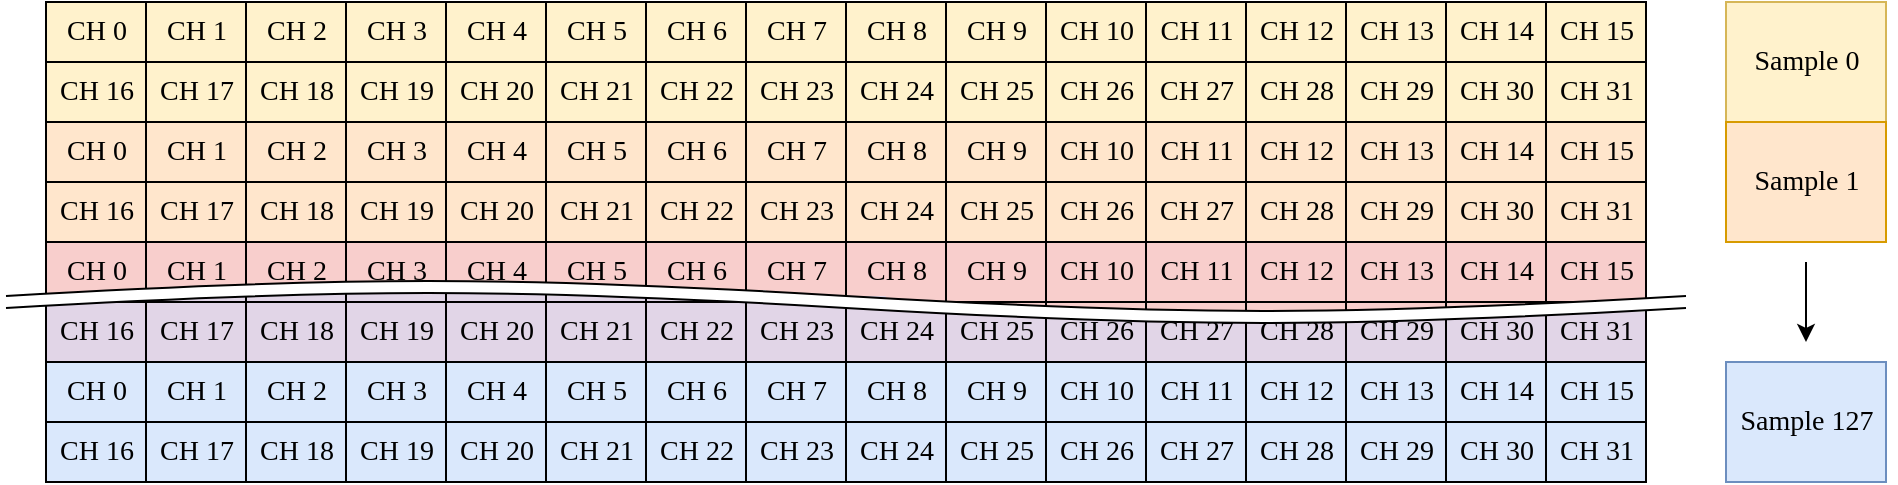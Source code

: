 <mxfile version="20.3.0" type="device"><diagram id="19Gw4mGQNyPesh3GF-2r" name="Page-1"><mxGraphModel dx="3437" dy="2042" grid="1" gridSize="10" guides="1" tooltips="1" connect="1" arrows="1" fold="1" page="1" pageScale="1" pageWidth="1654" pageHeight="1169" math="1" shadow="0"><root><mxCell id="0"/><mxCell id="1" parent="0"/><mxCell id="rJHkayjG5CggJIupQVx1-446" value="" style="rounded=0;whiteSpace=wrap;html=1;strokeColor=none;strokeWidth=6;fontFamily=Times New Roman;fontSize=14;fillColor=#e1d5e7;" vertex="1" parent="1"><mxGeometry x="440" y="670" width="450" height="10" as="geometry"/></mxCell><mxCell id="rJHkayjG5CggJIupQVx1-445" value="" style="rounded=0;whiteSpace=wrap;html=1;strokeColor=none;strokeWidth=6;fontFamily=Times New Roman;fontSize=14;fillColor=#f8cecc;" vertex="1" parent="1"><mxGeometry x="928" y="648" width="243" height="29" as="geometry"/></mxCell><mxCell id="rJHkayjG5CggJIupQVx1-444" value="" style="rounded=0;whiteSpace=wrap;html=1;strokeColor=none;strokeWidth=6;fontFamily=Times New Roman;fontSize=14;fillColor=#f8cecc;" vertex="1" parent="1"><mxGeometry x="800" y="660" width="440" height="11" as="geometry"/></mxCell><mxCell id="rJHkayjG5CggJIupQVx1-443" value="" style="rounded=0;whiteSpace=wrap;html=1;strokeColor=none;strokeWidth=6;fontFamily=Times New Roman;fontSize=14;fillColor=#f8cecc;" vertex="1" parent="1"><mxGeometry x="440" y="660" width="87" height="6" as="geometry"/></mxCell><mxCell id="rJHkayjG5CggJIupQVx1-442" value="" style="rounded=0;whiteSpace=wrap;html=1;strokeColor=none;strokeWidth=6;fontFamily=Times New Roman;fontSize=14;fillColor=#f8cecc;" vertex="1" parent="1"><mxGeometry x="440" y="640" width="800" height="24" as="geometry"/></mxCell><mxCell id="rJHkayjG5CggJIupQVx1-441" value="" style="rounded=0;whiteSpace=wrap;html=1;strokeColor=none;strokeWidth=10;fontFamily=Times New Roman;fontSize=14;fillColor=#e1d5e7;" vertex="1" parent="1"><mxGeometry x="540" y="663" width="150" height="16" as="geometry"/></mxCell><mxCell id="rJHkayjG5CggJIupQVx1-440" value="" style="rounded=0;whiteSpace=wrap;html=1;strokeColor=none;strokeWidth=10;fontFamily=Times New Roman;fontSize=14;fillColor=#e1d5e7;" vertex="1" parent="1"><mxGeometry x="440" y="667" width="420" height="8" as="geometry"/></mxCell><mxCell id="rJHkayjG5CggJIupQVx1-439" value="" style="rounded=0;whiteSpace=wrap;html=1;strokeColor=none;strokeWidth=10;fontFamily=Times New Roman;fontSize=14;fillColor=#e1d5e7;" vertex="1" parent="1"><mxGeometry x="440" y="667" width="400" height="3" as="geometry"/></mxCell><mxCell id="rJHkayjG5CggJIupQVx1-100" value="" style="rounded=0;whiteSpace=wrap;html=1;fillColor=#fff2cc;strokeColor=none;" vertex="1" parent="1"><mxGeometry x="440" y="520" width="800" height="60" as="geometry"/></mxCell><mxCell id="rJHkayjG5CggJIupQVx1-33" value="" style="rounded=0;whiteSpace=wrap;html=1;strokeColor=#000000;strokeWidth=1;fontFamily=Times New Roman;fontSize=14;fillColor=none;" vertex="1" parent="1"><mxGeometry x="1190" y="520" width="50" height="30" as="geometry"/></mxCell><mxCell id="rJHkayjG5CggJIupQVx1-31" value="" style="rounded=0;whiteSpace=wrap;html=1;strokeColor=#000000;strokeWidth=1;fontFamily=Times New Roman;fontSize=14;fillColor=none;" vertex="1" parent="1"><mxGeometry x="1140" y="520" width="50" height="30" as="geometry"/></mxCell><mxCell id="rJHkayjG5CggJIupQVx1-29" value="" style="rounded=0;whiteSpace=wrap;html=1;strokeColor=#000000;strokeWidth=1;fontFamily=Times New Roman;fontSize=14;fillColor=none;" vertex="1" parent="1"><mxGeometry x="1090" y="520" width="50" height="30" as="geometry"/></mxCell><mxCell id="rJHkayjG5CggJIupQVx1-27" value="" style="rounded=0;whiteSpace=wrap;html=1;strokeColor=#000000;strokeWidth=1;fontFamily=Times New Roman;fontSize=14;fillColor=none;" vertex="1" parent="1"><mxGeometry x="1040" y="520" width="50" height="30" as="geometry"/></mxCell><mxCell id="rJHkayjG5CggJIupQVx1-25" value="" style="rounded=0;whiteSpace=wrap;html=1;strokeColor=#000000;strokeWidth=1;fontFamily=Times New Roman;fontSize=14;fillColor=none;" vertex="1" parent="1"><mxGeometry x="990" y="520" width="50" height="30" as="geometry"/></mxCell><mxCell id="rJHkayjG5CggJIupQVx1-23" value="" style="rounded=0;whiteSpace=wrap;html=1;strokeColor=#000000;strokeWidth=1;fontFamily=Times New Roman;fontSize=14;fillColor=none;" vertex="1" parent="1"><mxGeometry x="940" y="520" width="50" height="30" as="geometry"/></mxCell><mxCell id="rJHkayjG5CggJIupQVx1-21" value="" style="rounded=0;whiteSpace=wrap;html=1;strokeColor=#000000;strokeWidth=1;fontFamily=Times New Roman;fontSize=14;fillColor=none;" vertex="1" parent="1"><mxGeometry x="890" y="520" width="50" height="30" as="geometry"/></mxCell><mxCell id="rJHkayjG5CggJIupQVx1-19" value="" style="rounded=0;whiteSpace=wrap;html=1;strokeColor=#000000;strokeWidth=1;fontFamily=Times New Roman;fontSize=14;fillColor=none;" vertex="1" parent="1"><mxGeometry x="840" y="520" width="50" height="30" as="geometry"/></mxCell><mxCell id="rJHkayjG5CggJIupQVx1-17" value="" style="rounded=0;whiteSpace=wrap;html=1;strokeColor=#000000;strokeWidth=1;fontFamily=Times New Roman;fontSize=14;fillColor=none;" vertex="1" parent="1"><mxGeometry x="790" y="520" width="50" height="30" as="geometry"/></mxCell><mxCell id="rJHkayjG5CggJIupQVx1-15" value="" style="rounded=0;whiteSpace=wrap;html=1;strokeColor=#000000;strokeWidth=1;fontFamily=Times New Roman;fontSize=14;fillColor=none;" vertex="1" parent="1"><mxGeometry x="740" y="520" width="50" height="30" as="geometry"/></mxCell><mxCell id="rJHkayjG5CggJIupQVx1-13" value="" style="rounded=0;whiteSpace=wrap;html=1;strokeColor=#000000;strokeWidth=1;fontFamily=Times New Roman;fontSize=14;fillColor=none;" vertex="1" parent="1"><mxGeometry x="690" y="520" width="50" height="30" as="geometry"/></mxCell><mxCell id="rJHkayjG5CggJIupQVx1-11" value="" style="rounded=0;whiteSpace=wrap;html=1;strokeColor=#000000;strokeWidth=1;fontFamily=Times New Roman;fontSize=14;fillColor=none;" vertex="1" parent="1"><mxGeometry x="640" y="520" width="50" height="30" as="geometry"/></mxCell><mxCell id="rJHkayjG5CggJIupQVx1-9" value="" style="rounded=0;whiteSpace=wrap;html=1;strokeColor=#000000;strokeWidth=1;fontFamily=Times New Roman;fontSize=14;fillColor=none;" vertex="1" parent="1"><mxGeometry x="590" y="520" width="50" height="30" as="geometry"/></mxCell><mxCell id="rJHkayjG5CggJIupQVx1-7" value="" style="rounded=0;whiteSpace=wrap;html=1;strokeColor=#000000;strokeWidth=1;fontFamily=Times New Roman;fontSize=14;fillColor=none;" vertex="1" parent="1"><mxGeometry x="540" y="520" width="50" height="30" as="geometry"/></mxCell><mxCell id="rJHkayjG5CggJIupQVx1-5" value="" style="rounded=0;whiteSpace=wrap;html=1;strokeColor=#000000;strokeWidth=1;fontFamily=Times New Roman;fontSize=14;fillColor=none;" vertex="1" parent="1"><mxGeometry x="490" y="520" width="50" height="30" as="geometry"/></mxCell><mxCell id="rJHkayjG5CggJIupQVx1-2" value="" style="rounded=0;whiteSpace=wrap;html=1;strokeColor=#000000;strokeWidth=1;fontFamily=Times New Roman;fontSize=14;fillColor=none;" vertex="1" parent="1"><mxGeometry x="440" y="520" width="50" height="30" as="geometry"/></mxCell><mxCell id="rJHkayjG5CggJIupQVx1-1" value="&lt;font face=&quot;CMU Serif&quot;&gt;&lt;span style=&quot;font-size: 14px;&quot;&gt;CH 0&lt;br&gt;&lt;/span&gt;&lt;/font&gt;" style="text;html=1;align=center;verticalAlign=middle;resizable=0;points=[];autosize=1;strokeColor=none;fillColor=none;" vertex="1" parent="1"><mxGeometry x="435" y="520" width="60" height="30" as="geometry"/></mxCell><mxCell id="rJHkayjG5CggJIupQVx1-4" value="&lt;font face=&quot;CMU Serif&quot;&gt;&lt;span style=&quot;font-size: 14px;&quot;&gt;CH 1&lt;br&gt;&lt;/span&gt;&lt;/font&gt;" style="text;html=1;align=center;verticalAlign=middle;resizable=0;points=[];autosize=1;strokeColor=none;fillColor=none;" vertex="1" parent="1"><mxGeometry x="485" y="520" width="60" height="30" as="geometry"/></mxCell><mxCell id="rJHkayjG5CggJIupQVx1-6" value="&lt;font face=&quot;CMU Serif&quot;&gt;&lt;span style=&quot;font-size: 14px;&quot;&gt;CH 2&lt;br&gt;&lt;/span&gt;&lt;/font&gt;" style="text;html=1;align=center;verticalAlign=middle;resizable=0;points=[];autosize=1;strokeColor=none;fillColor=none;" vertex="1" parent="1"><mxGeometry x="535" y="520" width="60" height="30" as="geometry"/></mxCell><mxCell id="rJHkayjG5CggJIupQVx1-8" value="&lt;font face=&quot;CMU Serif&quot;&gt;&lt;span style=&quot;font-size: 14px;&quot;&gt;CH 3&lt;br&gt;&lt;/span&gt;&lt;/font&gt;" style="text;html=1;align=center;verticalAlign=middle;resizable=0;points=[];autosize=1;strokeColor=none;fillColor=none;" vertex="1" parent="1"><mxGeometry x="585" y="520" width="60" height="30" as="geometry"/></mxCell><mxCell id="rJHkayjG5CggJIupQVx1-10" value="&lt;font face=&quot;CMU Serif&quot;&gt;&lt;span style=&quot;font-size: 14px;&quot;&gt;CH 4&lt;br&gt;&lt;/span&gt;&lt;/font&gt;" style="text;html=1;align=center;verticalAlign=middle;resizable=0;points=[];autosize=1;strokeColor=none;fillColor=none;" vertex="1" parent="1"><mxGeometry x="635" y="520" width="60" height="30" as="geometry"/></mxCell><mxCell id="rJHkayjG5CggJIupQVx1-12" value="&lt;font face=&quot;CMU Serif&quot;&gt;&lt;span style=&quot;font-size: 14px;&quot;&gt;CH 5&lt;br&gt;&lt;/span&gt;&lt;/font&gt;" style="text;html=1;align=center;verticalAlign=middle;resizable=0;points=[];autosize=1;strokeColor=none;fillColor=none;" vertex="1" parent="1"><mxGeometry x="685" y="520" width="60" height="30" as="geometry"/></mxCell><mxCell id="rJHkayjG5CggJIupQVx1-14" value="&lt;font face=&quot;CMU Serif&quot;&gt;&lt;span style=&quot;font-size: 14px;&quot;&gt;CH 6&lt;br&gt;&lt;/span&gt;&lt;/font&gt;" style="text;html=1;align=center;verticalAlign=middle;resizable=0;points=[];autosize=1;strokeColor=none;fillColor=none;" vertex="1" parent="1"><mxGeometry x="735" y="520" width="60" height="30" as="geometry"/></mxCell><mxCell id="rJHkayjG5CggJIupQVx1-16" value="&lt;font face=&quot;CMU Serif&quot;&gt;&lt;span style=&quot;font-size: 14px;&quot;&gt;CH 7&lt;br&gt;&lt;/span&gt;&lt;/font&gt;" style="text;html=1;align=center;verticalAlign=middle;resizable=0;points=[];autosize=1;strokeColor=none;fillColor=none;" vertex="1" parent="1"><mxGeometry x="785" y="520" width="60" height="30" as="geometry"/></mxCell><mxCell id="rJHkayjG5CggJIupQVx1-18" value="&lt;font face=&quot;CMU Serif&quot;&gt;&lt;span style=&quot;font-size: 14px;&quot;&gt;CH 8&lt;br&gt;&lt;/span&gt;&lt;/font&gt;" style="text;html=1;align=center;verticalAlign=middle;resizable=0;points=[];autosize=1;strokeColor=none;fillColor=none;" vertex="1" parent="1"><mxGeometry x="835" y="520" width="60" height="30" as="geometry"/></mxCell><mxCell id="rJHkayjG5CggJIupQVx1-20" value="&lt;font face=&quot;CMU Serif&quot;&gt;&lt;span style=&quot;font-size: 14px;&quot;&gt;CH 9&lt;br&gt;&lt;/span&gt;&lt;/font&gt;" style="text;html=1;align=center;verticalAlign=middle;resizable=0;points=[];autosize=1;strokeColor=none;fillColor=none;" vertex="1" parent="1"><mxGeometry x="885" y="520" width="60" height="30" as="geometry"/></mxCell><mxCell id="rJHkayjG5CggJIupQVx1-22" value="&lt;font face=&quot;CMU Serif&quot;&gt;&lt;span style=&quot;font-size: 14px;&quot;&gt;CH 10&lt;br&gt;&lt;/span&gt;&lt;/font&gt;" style="text;html=1;align=center;verticalAlign=middle;resizable=0;points=[];autosize=1;strokeColor=none;fillColor=none;" vertex="1" parent="1"><mxGeometry x="935" y="520" width="60" height="30" as="geometry"/></mxCell><mxCell id="rJHkayjG5CggJIupQVx1-24" value="&lt;font face=&quot;CMU Serif&quot;&gt;&lt;span style=&quot;font-size: 14px;&quot;&gt;CH 11&lt;br&gt;&lt;/span&gt;&lt;/font&gt;" style="text;html=1;align=center;verticalAlign=middle;resizable=0;points=[];autosize=1;strokeColor=none;fillColor=none;" vertex="1" parent="1"><mxGeometry x="985" y="520" width="60" height="30" as="geometry"/></mxCell><mxCell id="rJHkayjG5CggJIupQVx1-26" value="&lt;font face=&quot;CMU Serif&quot;&gt;&lt;span style=&quot;font-size: 14px;&quot;&gt;CH 12&lt;br&gt;&lt;/span&gt;&lt;/font&gt;" style="text;html=1;align=center;verticalAlign=middle;resizable=0;points=[];autosize=1;strokeColor=none;fillColor=none;" vertex="1" parent="1"><mxGeometry x="1035" y="520" width="60" height="30" as="geometry"/></mxCell><mxCell id="rJHkayjG5CggJIupQVx1-28" value="&lt;font face=&quot;CMU Serif&quot;&gt;&lt;span style=&quot;font-size: 14px;&quot;&gt;CH 13&lt;br&gt;&lt;/span&gt;&lt;/font&gt;" style="text;html=1;align=center;verticalAlign=middle;resizable=0;points=[];autosize=1;strokeColor=none;fillColor=none;" vertex="1" parent="1"><mxGeometry x="1085" y="520" width="60" height="30" as="geometry"/></mxCell><mxCell id="rJHkayjG5CggJIupQVx1-30" value="&lt;font face=&quot;CMU Serif&quot;&gt;&lt;span style=&quot;font-size: 14px;&quot;&gt;CH 14&lt;br&gt;&lt;/span&gt;&lt;/font&gt;" style="text;html=1;align=center;verticalAlign=middle;resizable=0;points=[];autosize=1;strokeColor=none;fillColor=none;" vertex="1" parent="1"><mxGeometry x="1135" y="520" width="60" height="30" as="geometry"/></mxCell><mxCell id="rJHkayjG5CggJIupQVx1-32" value="&lt;font face=&quot;CMU Serif&quot;&gt;&lt;span style=&quot;font-size: 14px;&quot;&gt;CH 15&lt;br&gt;&lt;/span&gt;&lt;/font&gt;" style="text;html=1;align=center;verticalAlign=middle;resizable=0;points=[];autosize=1;strokeColor=none;fillColor=none;" vertex="1" parent="1"><mxGeometry x="1185" y="520" width="60" height="30" as="geometry"/></mxCell><mxCell id="rJHkayjG5CggJIupQVx1-66" value="" style="rounded=0;whiteSpace=wrap;html=1;strokeColor=#000000;strokeWidth=1;fontFamily=Times New Roman;fontSize=14;fillColor=none;" vertex="1" parent="1"><mxGeometry x="1190" y="550" width="50" height="30" as="geometry"/></mxCell><mxCell id="rJHkayjG5CggJIupQVx1-67" value="" style="rounded=0;whiteSpace=wrap;html=1;strokeColor=#000000;strokeWidth=1;fontFamily=Times New Roman;fontSize=14;fillColor=none;" vertex="1" parent="1"><mxGeometry x="1140" y="550" width="50" height="30" as="geometry"/></mxCell><mxCell id="rJHkayjG5CggJIupQVx1-68" value="" style="rounded=0;whiteSpace=wrap;html=1;strokeColor=#000000;strokeWidth=1;fontFamily=Times New Roman;fontSize=14;fillColor=none;" vertex="1" parent="1"><mxGeometry x="1090" y="550" width="50" height="30" as="geometry"/></mxCell><mxCell id="rJHkayjG5CggJIupQVx1-69" value="" style="rounded=0;whiteSpace=wrap;html=1;strokeColor=#000000;strokeWidth=1;fontFamily=Times New Roman;fontSize=14;fillColor=none;" vertex="1" parent="1"><mxGeometry x="1040" y="550" width="50" height="30" as="geometry"/></mxCell><mxCell id="rJHkayjG5CggJIupQVx1-70" value="" style="rounded=0;whiteSpace=wrap;html=1;strokeColor=#000000;strokeWidth=1;fontFamily=Times New Roman;fontSize=14;fillColor=none;" vertex="1" parent="1"><mxGeometry x="990" y="550" width="50" height="30" as="geometry"/></mxCell><mxCell id="rJHkayjG5CggJIupQVx1-71" value="" style="rounded=0;whiteSpace=wrap;html=1;strokeColor=#000000;strokeWidth=1;fontFamily=Times New Roman;fontSize=14;fillColor=none;" vertex="1" parent="1"><mxGeometry x="940" y="550" width="50" height="30" as="geometry"/></mxCell><mxCell id="rJHkayjG5CggJIupQVx1-72" value="" style="rounded=0;whiteSpace=wrap;html=1;strokeColor=#000000;strokeWidth=1;fontFamily=Times New Roman;fontSize=14;fillColor=none;" vertex="1" parent="1"><mxGeometry x="890" y="550" width="50" height="30" as="geometry"/></mxCell><mxCell id="rJHkayjG5CggJIupQVx1-73" value="" style="rounded=0;whiteSpace=wrap;html=1;strokeColor=#000000;strokeWidth=1;fontFamily=Times New Roman;fontSize=14;fillColor=none;" vertex="1" parent="1"><mxGeometry x="840" y="550" width="50" height="30" as="geometry"/></mxCell><mxCell id="rJHkayjG5CggJIupQVx1-74" value="" style="rounded=0;whiteSpace=wrap;html=1;strokeColor=#000000;strokeWidth=1;fontFamily=Times New Roman;fontSize=14;fillColor=none;" vertex="1" parent="1"><mxGeometry x="790" y="550" width="50" height="30" as="geometry"/></mxCell><mxCell id="rJHkayjG5CggJIupQVx1-75" value="" style="rounded=0;whiteSpace=wrap;html=1;strokeColor=#000000;strokeWidth=1;fontFamily=Times New Roman;fontSize=14;fillColor=none;" vertex="1" parent="1"><mxGeometry x="740" y="550" width="50" height="30" as="geometry"/></mxCell><mxCell id="rJHkayjG5CggJIupQVx1-76" value="" style="rounded=0;whiteSpace=wrap;html=1;strokeColor=#000000;strokeWidth=1;fontFamily=Times New Roman;fontSize=14;fillColor=none;" vertex="1" parent="1"><mxGeometry x="690" y="550" width="50" height="30" as="geometry"/></mxCell><mxCell id="rJHkayjG5CggJIupQVx1-77" value="" style="rounded=0;whiteSpace=wrap;html=1;strokeColor=#000000;strokeWidth=1;fontFamily=Times New Roman;fontSize=14;fillColor=none;" vertex="1" parent="1"><mxGeometry x="640" y="550" width="50" height="30" as="geometry"/></mxCell><mxCell id="rJHkayjG5CggJIupQVx1-78" value="" style="rounded=0;whiteSpace=wrap;html=1;strokeColor=#000000;strokeWidth=1;fontFamily=Times New Roman;fontSize=14;fillColor=none;" vertex="1" parent="1"><mxGeometry x="590" y="550" width="50" height="30" as="geometry"/></mxCell><mxCell id="rJHkayjG5CggJIupQVx1-79" value="" style="rounded=0;whiteSpace=wrap;html=1;strokeColor=#000000;strokeWidth=1;fontFamily=Times New Roman;fontSize=14;fillColor=none;" vertex="1" parent="1"><mxGeometry x="540" y="550" width="50" height="30" as="geometry"/></mxCell><mxCell id="rJHkayjG5CggJIupQVx1-80" value="" style="rounded=0;whiteSpace=wrap;html=1;strokeColor=#000000;strokeWidth=1;fontFamily=Times New Roman;fontSize=14;fillColor=none;" vertex="1" parent="1"><mxGeometry x="490" y="550" width="50" height="30" as="geometry"/></mxCell><mxCell id="rJHkayjG5CggJIupQVx1-81" value="" style="rounded=0;whiteSpace=wrap;html=1;strokeColor=#000000;strokeWidth=1;fontFamily=Times New Roman;fontSize=14;fillColor=none;" vertex="1" parent="1"><mxGeometry x="440" y="550" width="50" height="30" as="geometry"/></mxCell><mxCell id="rJHkayjG5CggJIupQVx1-82" value="&lt;font face=&quot;CMU Serif&quot;&gt;&lt;span style=&quot;font-size: 14px;&quot;&gt;CH 16&lt;br&gt;&lt;/span&gt;&lt;/font&gt;" style="text;html=1;align=center;verticalAlign=middle;resizable=0;points=[];autosize=1;strokeColor=none;fillColor=none;" vertex="1" parent="1"><mxGeometry x="435" y="550" width="60" height="30" as="geometry"/></mxCell><mxCell id="rJHkayjG5CggJIupQVx1-83" value="&lt;font face=&quot;CMU Serif&quot;&gt;&lt;span style=&quot;font-size: 14px;&quot;&gt;CH 17&lt;br&gt;&lt;/span&gt;&lt;/font&gt;" style="text;html=1;align=center;verticalAlign=middle;resizable=0;points=[];autosize=1;strokeColor=none;fillColor=none;" vertex="1" parent="1"><mxGeometry x="485" y="550" width="60" height="30" as="geometry"/></mxCell><mxCell id="rJHkayjG5CggJIupQVx1-84" value="&lt;font face=&quot;CMU Serif&quot;&gt;&lt;span style=&quot;font-size: 14px;&quot;&gt;CH 18&lt;br&gt;&lt;/span&gt;&lt;/font&gt;" style="text;html=1;align=center;verticalAlign=middle;resizable=0;points=[];autosize=1;strokeColor=none;fillColor=none;" vertex="1" parent="1"><mxGeometry x="535" y="550" width="60" height="30" as="geometry"/></mxCell><mxCell id="rJHkayjG5CggJIupQVx1-85" value="&lt;font face=&quot;CMU Serif&quot;&gt;&lt;span style=&quot;font-size: 14px;&quot;&gt;CH 19&lt;br&gt;&lt;/span&gt;&lt;/font&gt;" style="text;html=1;align=center;verticalAlign=middle;resizable=0;points=[];autosize=1;strokeColor=none;fillColor=none;" vertex="1" parent="1"><mxGeometry x="585" y="550" width="60" height="30" as="geometry"/></mxCell><mxCell id="rJHkayjG5CggJIupQVx1-86" value="&lt;font face=&quot;CMU Serif&quot;&gt;&lt;span style=&quot;font-size: 14px;&quot;&gt;CH 20&lt;br&gt;&lt;/span&gt;&lt;/font&gt;" style="text;html=1;align=center;verticalAlign=middle;resizable=0;points=[];autosize=1;strokeColor=none;fillColor=none;" vertex="1" parent="1"><mxGeometry x="635" y="550" width="60" height="30" as="geometry"/></mxCell><mxCell id="rJHkayjG5CggJIupQVx1-87" value="&lt;font face=&quot;CMU Serif&quot;&gt;&lt;span style=&quot;font-size: 14px;&quot;&gt;CH 21&lt;br&gt;&lt;/span&gt;&lt;/font&gt;" style="text;html=1;align=center;verticalAlign=middle;resizable=0;points=[];autosize=1;strokeColor=none;fillColor=none;" vertex="1" parent="1"><mxGeometry x="685" y="550" width="60" height="30" as="geometry"/></mxCell><mxCell id="rJHkayjG5CggJIupQVx1-88" value="&lt;font face=&quot;CMU Serif&quot;&gt;&lt;span style=&quot;font-size: 14px;&quot;&gt;CH 22&lt;br&gt;&lt;/span&gt;&lt;/font&gt;" style="text;html=1;align=center;verticalAlign=middle;resizable=0;points=[];autosize=1;strokeColor=none;fillColor=none;" vertex="1" parent="1"><mxGeometry x="735" y="550" width="60" height="30" as="geometry"/></mxCell><mxCell id="rJHkayjG5CggJIupQVx1-89" value="&lt;font face=&quot;CMU Serif&quot;&gt;&lt;span style=&quot;font-size: 14px;&quot;&gt;CH 23&lt;br&gt;&lt;/span&gt;&lt;/font&gt;" style="text;html=1;align=center;verticalAlign=middle;resizable=0;points=[];autosize=1;strokeColor=none;fillColor=none;" vertex="1" parent="1"><mxGeometry x="785" y="550" width="60" height="30" as="geometry"/></mxCell><mxCell id="rJHkayjG5CggJIupQVx1-90" value="&lt;font face=&quot;CMU Serif&quot;&gt;&lt;span style=&quot;font-size: 14px;&quot;&gt;CH 24&lt;br&gt;&lt;/span&gt;&lt;/font&gt;" style="text;html=1;align=center;verticalAlign=middle;resizable=0;points=[];autosize=1;strokeColor=none;fillColor=none;" vertex="1" parent="1"><mxGeometry x="835" y="550" width="60" height="30" as="geometry"/></mxCell><mxCell id="rJHkayjG5CggJIupQVx1-91" value="&lt;font face=&quot;CMU Serif&quot;&gt;&lt;span style=&quot;font-size: 14px;&quot;&gt;CH 25&lt;br&gt;&lt;/span&gt;&lt;/font&gt;" style="text;html=1;align=center;verticalAlign=middle;resizable=0;points=[];autosize=1;strokeColor=none;fillColor=none;" vertex="1" parent="1"><mxGeometry x="885" y="550" width="60" height="30" as="geometry"/></mxCell><mxCell id="rJHkayjG5CggJIupQVx1-92" value="&lt;font face=&quot;CMU Serif&quot;&gt;&lt;span style=&quot;font-size: 14px;&quot;&gt;CH 26&lt;br&gt;&lt;/span&gt;&lt;/font&gt;" style="text;html=1;align=center;verticalAlign=middle;resizable=0;points=[];autosize=1;strokeColor=none;fillColor=none;" vertex="1" parent="1"><mxGeometry x="935" y="550" width="60" height="30" as="geometry"/></mxCell><mxCell id="rJHkayjG5CggJIupQVx1-93" value="&lt;font face=&quot;CMU Serif&quot;&gt;&lt;span style=&quot;font-size: 14px;&quot;&gt;CH 27&lt;br&gt;&lt;/span&gt;&lt;/font&gt;" style="text;html=1;align=center;verticalAlign=middle;resizable=0;points=[];autosize=1;strokeColor=none;fillColor=none;" vertex="1" parent="1"><mxGeometry x="985" y="550" width="60" height="30" as="geometry"/></mxCell><mxCell id="rJHkayjG5CggJIupQVx1-94" value="&lt;font face=&quot;CMU Serif&quot;&gt;&lt;span style=&quot;font-size: 14px;&quot;&gt;CH 28&lt;br&gt;&lt;/span&gt;&lt;/font&gt;" style="text;html=1;align=center;verticalAlign=middle;resizable=0;points=[];autosize=1;strokeColor=none;fillColor=none;" vertex="1" parent="1"><mxGeometry x="1035" y="550" width="60" height="30" as="geometry"/></mxCell><mxCell id="rJHkayjG5CggJIupQVx1-95" value="&lt;font face=&quot;CMU Serif&quot;&gt;&lt;span style=&quot;font-size: 14px;&quot;&gt;CH 29&lt;br&gt;&lt;/span&gt;&lt;/font&gt;" style="text;html=1;align=center;verticalAlign=middle;resizable=0;points=[];autosize=1;strokeColor=none;fillColor=none;" vertex="1" parent="1"><mxGeometry x="1085" y="550" width="60" height="30" as="geometry"/></mxCell><mxCell id="rJHkayjG5CggJIupQVx1-96" value="&lt;font face=&quot;CMU Serif&quot;&gt;&lt;span style=&quot;font-size: 14px;&quot;&gt;CH 30&lt;br&gt;&lt;/span&gt;&lt;/font&gt;" style="text;html=1;align=center;verticalAlign=middle;resizable=0;points=[];autosize=1;strokeColor=none;fillColor=none;" vertex="1" parent="1"><mxGeometry x="1135" y="550" width="60" height="30" as="geometry"/></mxCell><mxCell id="rJHkayjG5CggJIupQVx1-97" value="&lt;font face=&quot;CMU Serif&quot;&gt;&lt;span style=&quot;font-size: 14px;&quot;&gt;CH 31&lt;br&gt;&lt;/span&gt;&lt;/font&gt;" style="text;html=1;align=center;verticalAlign=middle;resizable=0;points=[];autosize=1;strokeColor=none;fillColor=none;" vertex="1" parent="1"><mxGeometry x="1185" y="550" width="60" height="30" as="geometry"/></mxCell><mxCell id="rJHkayjG5CggJIupQVx1-98" value="" style="rounded=0;whiteSpace=wrap;html=1;fillColor=#fff2cc;strokeColor=#d6b656;" vertex="1" parent="1"><mxGeometry x="1280" y="520" width="80" height="60" as="geometry"/></mxCell><mxCell id="rJHkayjG5CggJIupQVx1-99" value="&lt;font face=&quot;CMU Serif&quot;&gt;&lt;span style=&quot;font-size: 14px;&quot;&gt;Sample 0&lt;br&gt;&lt;/span&gt;&lt;/font&gt;" style="text;html=1;align=center;verticalAlign=middle;resizable=0;points=[];autosize=1;strokeColor=none;fillColor=none;" vertex="1" parent="1"><mxGeometry x="1280" y="535" width="80" height="30" as="geometry"/></mxCell><mxCell id="rJHkayjG5CggJIupQVx1-101" value="" style="rounded=0;whiteSpace=wrap;html=1;fillColor=#ffe6cc;strokeColor=#d79b00;" vertex="1" parent="1"><mxGeometry x="440" y="580" width="800" height="60" as="geometry"/></mxCell><mxCell id="rJHkayjG5CggJIupQVx1-102" value="" style="rounded=0;whiteSpace=wrap;html=1;strokeColor=#000000;strokeWidth=1;fontFamily=Times New Roman;fontSize=14;fillColor=none;" vertex="1" parent="1"><mxGeometry x="1190" y="580" width="50" height="30" as="geometry"/></mxCell><mxCell id="rJHkayjG5CggJIupQVx1-103" value="" style="rounded=0;whiteSpace=wrap;html=1;strokeColor=#000000;strokeWidth=1;fontFamily=Times New Roman;fontSize=14;fillColor=none;" vertex="1" parent="1"><mxGeometry x="1140" y="580" width="50" height="30" as="geometry"/></mxCell><mxCell id="rJHkayjG5CggJIupQVx1-104" value="" style="rounded=0;whiteSpace=wrap;html=1;strokeColor=#000000;strokeWidth=1;fontFamily=Times New Roman;fontSize=14;fillColor=none;" vertex="1" parent="1"><mxGeometry x="1090" y="580" width="50" height="30" as="geometry"/></mxCell><mxCell id="rJHkayjG5CggJIupQVx1-105" value="" style="rounded=0;whiteSpace=wrap;html=1;strokeColor=#000000;strokeWidth=1;fontFamily=Times New Roman;fontSize=14;fillColor=none;" vertex="1" parent="1"><mxGeometry x="1040" y="580" width="50" height="30" as="geometry"/></mxCell><mxCell id="rJHkayjG5CggJIupQVx1-106" value="" style="rounded=0;whiteSpace=wrap;html=1;strokeColor=#000000;strokeWidth=1;fontFamily=Times New Roman;fontSize=14;fillColor=none;" vertex="1" parent="1"><mxGeometry x="990" y="580" width="50" height="30" as="geometry"/></mxCell><mxCell id="rJHkayjG5CggJIupQVx1-107" value="" style="rounded=0;whiteSpace=wrap;html=1;strokeColor=#000000;strokeWidth=1;fontFamily=Times New Roman;fontSize=14;fillColor=none;" vertex="1" parent="1"><mxGeometry x="940" y="580" width="50" height="30" as="geometry"/></mxCell><mxCell id="rJHkayjG5CggJIupQVx1-108" value="" style="rounded=0;whiteSpace=wrap;html=1;strokeColor=#000000;strokeWidth=1;fontFamily=Times New Roman;fontSize=14;fillColor=none;" vertex="1" parent="1"><mxGeometry x="890" y="580" width="50" height="30" as="geometry"/></mxCell><mxCell id="rJHkayjG5CggJIupQVx1-109" value="" style="rounded=0;whiteSpace=wrap;html=1;strokeColor=#000000;strokeWidth=1;fontFamily=Times New Roman;fontSize=14;fillColor=none;" vertex="1" parent="1"><mxGeometry x="840" y="580" width="50" height="30" as="geometry"/></mxCell><mxCell id="rJHkayjG5CggJIupQVx1-110" value="" style="rounded=0;whiteSpace=wrap;html=1;strokeColor=#000000;strokeWidth=1;fontFamily=Times New Roman;fontSize=14;fillColor=none;" vertex="1" parent="1"><mxGeometry x="790" y="580" width="50" height="30" as="geometry"/></mxCell><mxCell id="rJHkayjG5CggJIupQVx1-111" value="" style="rounded=0;whiteSpace=wrap;html=1;strokeColor=#000000;strokeWidth=1;fontFamily=Times New Roman;fontSize=14;fillColor=none;" vertex="1" parent="1"><mxGeometry x="740" y="580" width="50" height="30" as="geometry"/></mxCell><mxCell id="rJHkayjG5CggJIupQVx1-112" value="" style="rounded=0;whiteSpace=wrap;html=1;strokeColor=#000000;strokeWidth=1;fontFamily=Times New Roman;fontSize=14;fillColor=none;" vertex="1" parent="1"><mxGeometry x="690" y="580" width="50" height="30" as="geometry"/></mxCell><mxCell id="rJHkayjG5CggJIupQVx1-113" value="" style="rounded=0;whiteSpace=wrap;html=1;strokeColor=#000000;strokeWidth=1;fontFamily=Times New Roman;fontSize=14;fillColor=none;" vertex="1" parent="1"><mxGeometry x="640" y="580" width="50" height="30" as="geometry"/></mxCell><mxCell id="rJHkayjG5CggJIupQVx1-114" value="" style="rounded=0;whiteSpace=wrap;html=1;strokeColor=#000000;strokeWidth=1;fontFamily=Times New Roman;fontSize=14;fillColor=none;" vertex="1" parent="1"><mxGeometry x="590" y="580" width="50" height="30" as="geometry"/></mxCell><mxCell id="rJHkayjG5CggJIupQVx1-115" value="" style="rounded=0;whiteSpace=wrap;html=1;strokeColor=#000000;strokeWidth=1;fontFamily=Times New Roman;fontSize=14;fillColor=none;" vertex="1" parent="1"><mxGeometry x="540" y="580" width="50" height="30" as="geometry"/></mxCell><mxCell id="rJHkayjG5CggJIupQVx1-116" value="" style="rounded=0;whiteSpace=wrap;html=1;strokeColor=#000000;strokeWidth=1;fontFamily=Times New Roman;fontSize=14;fillColor=none;" vertex="1" parent="1"><mxGeometry x="490" y="580" width="50" height="30" as="geometry"/></mxCell><mxCell id="rJHkayjG5CggJIupQVx1-117" value="" style="rounded=0;whiteSpace=wrap;html=1;strokeColor=#000000;strokeWidth=1;fontFamily=Times New Roman;fontSize=14;fillColor=none;" vertex="1" parent="1"><mxGeometry x="440" y="580" width="50" height="30" as="geometry"/></mxCell><mxCell id="rJHkayjG5CggJIupQVx1-118" value="&lt;font face=&quot;CMU Serif&quot;&gt;&lt;span style=&quot;font-size: 14px;&quot;&gt;CH 0&lt;br&gt;&lt;/span&gt;&lt;/font&gt;" style="text;html=1;align=center;verticalAlign=middle;resizable=0;points=[];autosize=1;strokeColor=none;fillColor=none;" vertex="1" parent="1"><mxGeometry x="435" y="580" width="60" height="30" as="geometry"/></mxCell><mxCell id="rJHkayjG5CggJIupQVx1-119" value="&lt;font face=&quot;CMU Serif&quot;&gt;&lt;span style=&quot;font-size: 14px;&quot;&gt;CH 1&lt;br&gt;&lt;/span&gt;&lt;/font&gt;" style="text;html=1;align=center;verticalAlign=middle;resizable=0;points=[];autosize=1;strokeColor=none;fillColor=none;" vertex="1" parent="1"><mxGeometry x="485" y="580" width="60" height="30" as="geometry"/></mxCell><mxCell id="rJHkayjG5CggJIupQVx1-120" value="&lt;font face=&quot;CMU Serif&quot;&gt;&lt;span style=&quot;font-size: 14px;&quot;&gt;CH 2&lt;br&gt;&lt;/span&gt;&lt;/font&gt;" style="text;html=1;align=center;verticalAlign=middle;resizable=0;points=[];autosize=1;strokeColor=none;fillColor=none;" vertex="1" parent="1"><mxGeometry x="535" y="580" width="60" height="30" as="geometry"/></mxCell><mxCell id="rJHkayjG5CggJIupQVx1-121" value="&lt;font face=&quot;CMU Serif&quot;&gt;&lt;span style=&quot;font-size: 14px;&quot;&gt;CH 3&lt;br&gt;&lt;/span&gt;&lt;/font&gt;" style="text;html=1;align=center;verticalAlign=middle;resizable=0;points=[];autosize=1;strokeColor=none;fillColor=none;" vertex="1" parent="1"><mxGeometry x="585" y="580" width="60" height="30" as="geometry"/></mxCell><mxCell id="rJHkayjG5CggJIupQVx1-122" value="&lt;font face=&quot;CMU Serif&quot;&gt;&lt;span style=&quot;font-size: 14px;&quot;&gt;CH 4&lt;br&gt;&lt;/span&gt;&lt;/font&gt;" style="text;html=1;align=center;verticalAlign=middle;resizable=0;points=[];autosize=1;strokeColor=none;fillColor=none;" vertex="1" parent="1"><mxGeometry x="635" y="580" width="60" height="30" as="geometry"/></mxCell><mxCell id="rJHkayjG5CggJIupQVx1-123" value="&lt;font face=&quot;CMU Serif&quot;&gt;&lt;span style=&quot;font-size: 14px;&quot;&gt;CH 5&lt;br&gt;&lt;/span&gt;&lt;/font&gt;" style="text;html=1;align=center;verticalAlign=middle;resizable=0;points=[];autosize=1;strokeColor=none;fillColor=none;" vertex="1" parent="1"><mxGeometry x="685" y="580" width="60" height="30" as="geometry"/></mxCell><mxCell id="rJHkayjG5CggJIupQVx1-124" value="&lt;font face=&quot;CMU Serif&quot;&gt;&lt;span style=&quot;font-size: 14px;&quot;&gt;CH 6&lt;br&gt;&lt;/span&gt;&lt;/font&gt;" style="text;html=1;align=center;verticalAlign=middle;resizable=0;points=[];autosize=1;strokeColor=none;fillColor=none;" vertex="1" parent="1"><mxGeometry x="735" y="580" width="60" height="30" as="geometry"/></mxCell><mxCell id="rJHkayjG5CggJIupQVx1-125" value="&lt;font face=&quot;CMU Serif&quot;&gt;&lt;span style=&quot;font-size: 14px;&quot;&gt;CH 7&lt;br&gt;&lt;/span&gt;&lt;/font&gt;" style="text;html=1;align=center;verticalAlign=middle;resizable=0;points=[];autosize=1;strokeColor=none;fillColor=none;" vertex="1" parent="1"><mxGeometry x="785" y="580" width="60" height="30" as="geometry"/></mxCell><mxCell id="rJHkayjG5CggJIupQVx1-126" value="&lt;font face=&quot;CMU Serif&quot;&gt;&lt;span style=&quot;font-size: 14px;&quot;&gt;CH 8&lt;br&gt;&lt;/span&gt;&lt;/font&gt;" style="text;html=1;align=center;verticalAlign=middle;resizable=0;points=[];autosize=1;strokeColor=none;fillColor=none;" vertex="1" parent="1"><mxGeometry x="835" y="580" width="60" height="30" as="geometry"/></mxCell><mxCell id="rJHkayjG5CggJIupQVx1-127" value="&lt;font face=&quot;CMU Serif&quot;&gt;&lt;span style=&quot;font-size: 14px;&quot;&gt;CH 9&lt;br&gt;&lt;/span&gt;&lt;/font&gt;" style="text;html=1;align=center;verticalAlign=middle;resizable=0;points=[];autosize=1;strokeColor=none;fillColor=none;" vertex="1" parent="1"><mxGeometry x="885" y="580" width="60" height="30" as="geometry"/></mxCell><mxCell id="rJHkayjG5CggJIupQVx1-128" value="&lt;font face=&quot;CMU Serif&quot;&gt;&lt;span style=&quot;font-size: 14px;&quot;&gt;CH 10&lt;br&gt;&lt;/span&gt;&lt;/font&gt;" style="text;html=1;align=center;verticalAlign=middle;resizable=0;points=[];autosize=1;strokeColor=none;fillColor=none;" vertex="1" parent="1"><mxGeometry x="935" y="580" width="60" height="30" as="geometry"/></mxCell><mxCell id="rJHkayjG5CggJIupQVx1-129" value="&lt;font face=&quot;CMU Serif&quot;&gt;&lt;span style=&quot;font-size: 14px;&quot;&gt;CH 11&lt;br&gt;&lt;/span&gt;&lt;/font&gt;" style="text;html=1;align=center;verticalAlign=middle;resizable=0;points=[];autosize=1;strokeColor=none;fillColor=none;" vertex="1" parent="1"><mxGeometry x="985" y="580" width="60" height="30" as="geometry"/></mxCell><mxCell id="rJHkayjG5CggJIupQVx1-130" value="&lt;font face=&quot;CMU Serif&quot;&gt;&lt;span style=&quot;font-size: 14px;&quot;&gt;CH 12&lt;br&gt;&lt;/span&gt;&lt;/font&gt;" style="text;html=1;align=center;verticalAlign=middle;resizable=0;points=[];autosize=1;strokeColor=none;fillColor=none;" vertex="1" parent="1"><mxGeometry x="1035" y="580" width="60" height="30" as="geometry"/></mxCell><mxCell id="rJHkayjG5CggJIupQVx1-131" value="&lt;font face=&quot;CMU Serif&quot;&gt;&lt;span style=&quot;font-size: 14px;&quot;&gt;CH 13&lt;br&gt;&lt;/span&gt;&lt;/font&gt;" style="text;html=1;align=center;verticalAlign=middle;resizable=0;points=[];autosize=1;strokeColor=none;fillColor=none;" vertex="1" parent="1"><mxGeometry x="1085" y="580" width="60" height="30" as="geometry"/></mxCell><mxCell id="rJHkayjG5CggJIupQVx1-132" value="&lt;font face=&quot;CMU Serif&quot;&gt;&lt;span style=&quot;font-size: 14px;&quot;&gt;CH 14&lt;br&gt;&lt;/span&gt;&lt;/font&gt;" style="text;html=1;align=center;verticalAlign=middle;resizable=0;points=[];autosize=1;strokeColor=none;fillColor=none;" vertex="1" parent="1"><mxGeometry x="1135" y="580" width="60" height="30" as="geometry"/></mxCell><mxCell id="rJHkayjG5CggJIupQVx1-133" value="&lt;font face=&quot;CMU Serif&quot;&gt;&lt;span style=&quot;font-size: 14px;&quot;&gt;CH 15&lt;br&gt;&lt;/span&gt;&lt;/font&gt;" style="text;html=1;align=center;verticalAlign=middle;resizable=0;points=[];autosize=1;strokeColor=none;fillColor=none;" vertex="1" parent="1"><mxGeometry x="1185" y="580" width="60" height="30" as="geometry"/></mxCell><mxCell id="rJHkayjG5CggJIupQVx1-134" value="" style="rounded=0;whiteSpace=wrap;html=1;strokeColor=#000000;strokeWidth=1;fontFamily=Times New Roman;fontSize=14;fillColor=none;" vertex="1" parent="1"><mxGeometry x="1190" y="610" width="50" height="30" as="geometry"/></mxCell><mxCell id="rJHkayjG5CggJIupQVx1-135" value="" style="rounded=0;whiteSpace=wrap;html=1;strokeColor=#000000;strokeWidth=1;fontFamily=Times New Roman;fontSize=14;fillColor=none;" vertex="1" parent="1"><mxGeometry x="1140" y="610" width="50" height="30" as="geometry"/></mxCell><mxCell id="rJHkayjG5CggJIupQVx1-136" value="" style="rounded=0;whiteSpace=wrap;html=1;strokeColor=#000000;strokeWidth=1;fontFamily=Times New Roman;fontSize=14;fillColor=none;" vertex="1" parent="1"><mxGeometry x="1090" y="610" width="50" height="30" as="geometry"/></mxCell><mxCell id="rJHkayjG5CggJIupQVx1-137" value="" style="rounded=0;whiteSpace=wrap;html=1;strokeColor=#000000;strokeWidth=1;fontFamily=Times New Roman;fontSize=14;fillColor=none;" vertex="1" parent="1"><mxGeometry x="1040" y="610" width="50" height="30" as="geometry"/></mxCell><mxCell id="rJHkayjG5CggJIupQVx1-138" value="" style="rounded=0;whiteSpace=wrap;html=1;strokeColor=#000000;strokeWidth=1;fontFamily=Times New Roman;fontSize=14;fillColor=none;" vertex="1" parent="1"><mxGeometry x="990" y="610" width="50" height="30" as="geometry"/></mxCell><mxCell id="rJHkayjG5CggJIupQVx1-139" value="" style="rounded=0;whiteSpace=wrap;html=1;strokeColor=#000000;strokeWidth=1;fontFamily=Times New Roman;fontSize=14;fillColor=none;" vertex="1" parent="1"><mxGeometry x="940" y="610" width="50" height="30" as="geometry"/></mxCell><mxCell id="rJHkayjG5CggJIupQVx1-140" value="" style="rounded=0;whiteSpace=wrap;html=1;strokeColor=#000000;strokeWidth=1;fontFamily=Times New Roman;fontSize=14;fillColor=none;" vertex="1" parent="1"><mxGeometry x="890" y="610" width="50" height="30" as="geometry"/></mxCell><mxCell id="rJHkayjG5CggJIupQVx1-141" value="" style="rounded=0;whiteSpace=wrap;html=1;strokeColor=#000000;strokeWidth=1;fontFamily=Times New Roman;fontSize=14;fillColor=none;" vertex="1" parent="1"><mxGeometry x="840" y="610" width="50" height="30" as="geometry"/></mxCell><mxCell id="rJHkayjG5CggJIupQVx1-142" value="" style="rounded=0;whiteSpace=wrap;html=1;strokeColor=#000000;strokeWidth=1;fontFamily=Times New Roman;fontSize=14;fillColor=none;" vertex="1" parent="1"><mxGeometry x="790" y="610" width="50" height="30" as="geometry"/></mxCell><mxCell id="rJHkayjG5CggJIupQVx1-143" value="" style="rounded=0;whiteSpace=wrap;html=1;strokeColor=#000000;strokeWidth=1;fontFamily=Times New Roman;fontSize=14;fillColor=none;" vertex="1" parent="1"><mxGeometry x="740" y="610" width="50" height="30" as="geometry"/></mxCell><mxCell id="rJHkayjG5CggJIupQVx1-144" value="" style="rounded=0;whiteSpace=wrap;html=1;strokeColor=#000000;strokeWidth=1;fontFamily=Times New Roman;fontSize=14;fillColor=none;" vertex="1" parent="1"><mxGeometry x="690" y="610" width="50" height="30" as="geometry"/></mxCell><mxCell id="rJHkayjG5CggJIupQVx1-145" value="" style="rounded=0;whiteSpace=wrap;html=1;strokeColor=#000000;strokeWidth=1;fontFamily=Times New Roman;fontSize=14;fillColor=none;" vertex="1" parent="1"><mxGeometry x="640" y="610" width="50" height="30" as="geometry"/></mxCell><mxCell id="rJHkayjG5CggJIupQVx1-146" value="" style="rounded=0;whiteSpace=wrap;html=1;strokeColor=#000000;strokeWidth=1;fontFamily=Times New Roman;fontSize=14;fillColor=none;" vertex="1" parent="1"><mxGeometry x="590" y="610" width="50" height="30" as="geometry"/></mxCell><mxCell id="rJHkayjG5CggJIupQVx1-147" value="" style="rounded=0;whiteSpace=wrap;html=1;strokeColor=#000000;strokeWidth=1;fontFamily=Times New Roman;fontSize=14;fillColor=none;" vertex="1" parent="1"><mxGeometry x="540" y="610" width="50" height="30" as="geometry"/></mxCell><mxCell id="rJHkayjG5CggJIupQVx1-148" value="" style="rounded=0;whiteSpace=wrap;html=1;strokeColor=#000000;strokeWidth=1;fontFamily=Times New Roman;fontSize=14;fillColor=none;" vertex="1" parent="1"><mxGeometry x="490" y="610" width="50" height="30" as="geometry"/></mxCell><mxCell id="rJHkayjG5CggJIupQVx1-149" value="" style="rounded=0;whiteSpace=wrap;html=1;strokeColor=#000000;strokeWidth=1;fontFamily=Times New Roman;fontSize=14;fillColor=none;" vertex="1" parent="1"><mxGeometry x="440" y="610" width="50" height="30" as="geometry"/></mxCell><mxCell id="rJHkayjG5CggJIupQVx1-150" value="&lt;font face=&quot;CMU Serif&quot;&gt;&lt;span style=&quot;font-size: 14px;&quot;&gt;CH 16&lt;br&gt;&lt;/span&gt;&lt;/font&gt;" style="text;html=1;align=center;verticalAlign=middle;resizable=0;points=[];autosize=1;strokeColor=none;fillColor=none;" vertex="1" parent="1"><mxGeometry x="435" y="610" width="60" height="30" as="geometry"/></mxCell><mxCell id="rJHkayjG5CggJIupQVx1-151" value="&lt;font face=&quot;CMU Serif&quot;&gt;&lt;span style=&quot;font-size: 14px;&quot;&gt;CH 17&lt;br&gt;&lt;/span&gt;&lt;/font&gt;" style="text;html=1;align=center;verticalAlign=middle;resizable=0;points=[];autosize=1;strokeColor=none;fillColor=none;" vertex="1" parent="1"><mxGeometry x="485" y="610" width="60" height="30" as="geometry"/></mxCell><mxCell id="rJHkayjG5CggJIupQVx1-152" value="&lt;font face=&quot;CMU Serif&quot;&gt;&lt;span style=&quot;font-size: 14px;&quot;&gt;CH 18&lt;br&gt;&lt;/span&gt;&lt;/font&gt;" style="text;html=1;align=center;verticalAlign=middle;resizable=0;points=[];autosize=1;strokeColor=none;fillColor=none;" vertex="1" parent="1"><mxGeometry x="535" y="610" width="60" height="30" as="geometry"/></mxCell><mxCell id="rJHkayjG5CggJIupQVx1-153" value="&lt;font face=&quot;CMU Serif&quot;&gt;&lt;span style=&quot;font-size: 14px;&quot;&gt;CH 19&lt;br&gt;&lt;/span&gt;&lt;/font&gt;" style="text;html=1;align=center;verticalAlign=middle;resizable=0;points=[];autosize=1;strokeColor=none;fillColor=none;" vertex="1" parent="1"><mxGeometry x="585" y="610" width="60" height="30" as="geometry"/></mxCell><mxCell id="rJHkayjG5CggJIupQVx1-154" value="&lt;font face=&quot;CMU Serif&quot;&gt;&lt;span style=&quot;font-size: 14px;&quot;&gt;CH 20&lt;br&gt;&lt;/span&gt;&lt;/font&gt;" style="text;html=1;align=center;verticalAlign=middle;resizable=0;points=[];autosize=1;strokeColor=none;fillColor=none;" vertex="1" parent="1"><mxGeometry x="635" y="610" width="60" height="30" as="geometry"/></mxCell><mxCell id="rJHkayjG5CggJIupQVx1-155" value="&lt;font face=&quot;CMU Serif&quot;&gt;&lt;span style=&quot;font-size: 14px;&quot;&gt;CH 21&lt;br&gt;&lt;/span&gt;&lt;/font&gt;" style="text;html=1;align=center;verticalAlign=middle;resizable=0;points=[];autosize=1;strokeColor=none;fillColor=none;" vertex="1" parent="1"><mxGeometry x="685" y="610" width="60" height="30" as="geometry"/></mxCell><mxCell id="rJHkayjG5CggJIupQVx1-156" value="&lt;font face=&quot;CMU Serif&quot;&gt;&lt;span style=&quot;font-size: 14px;&quot;&gt;CH 22&lt;br&gt;&lt;/span&gt;&lt;/font&gt;" style="text;html=1;align=center;verticalAlign=middle;resizable=0;points=[];autosize=1;strokeColor=none;fillColor=none;" vertex="1" parent="1"><mxGeometry x="735" y="610" width="60" height="30" as="geometry"/></mxCell><mxCell id="rJHkayjG5CggJIupQVx1-157" value="&lt;font face=&quot;CMU Serif&quot;&gt;&lt;span style=&quot;font-size: 14px;&quot;&gt;CH 23&lt;br&gt;&lt;/span&gt;&lt;/font&gt;" style="text;html=1;align=center;verticalAlign=middle;resizable=0;points=[];autosize=1;strokeColor=none;fillColor=none;" vertex="1" parent="1"><mxGeometry x="785" y="610" width="60" height="30" as="geometry"/></mxCell><mxCell id="rJHkayjG5CggJIupQVx1-158" value="&lt;font face=&quot;CMU Serif&quot;&gt;&lt;span style=&quot;font-size: 14px;&quot;&gt;CH 24&lt;br&gt;&lt;/span&gt;&lt;/font&gt;" style="text;html=1;align=center;verticalAlign=middle;resizable=0;points=[];autosize=1;strokeColor=none;fillColor=none;" vertex="1" parent="1"><mxGeometry x="835" y="610" width="60" height="30" as="geometry"/></mxCell><mxCell id="rJHkayjG5CggJIupQVx1-159" value="&lt;font face=&quot;CMU Serif&quot;&gt;&lt;span style=&quot;font-size: 14px;&quot;&gt;CH 25&lt;br&gt;&lt;/span&gt;&lt;/font&gt;" style="text;html=1;align=center;verticalAlign=middle;resizable=0;points=[];autosize=1;strokeColor=none;fillColor=none;" vertex="1" parent="1"><mxGeometry x="885" y="610" width="60" height="30" as="geometry"/></mxCell><mxCell id="rJHkayjG5CggJIupQVx1-160" value="&lt;font face=&quot;CMU Serif&quot;&gt;&lt;span style=&quot;font-size: 14px;&quot;&gt;CH 26&lt;br&gt;&lt;/span&gt;&lt;/font&gt;" style="text;html=1;align=center;verticalAlign=middle;resizable=0;points=[];autosize=1;strokeColor=none;fillColor=none;" vertex="1" parent="1"><mxGeometry x="935" y="610" width="60" height="30" as="geometry"/></mxCell><mxCell id="rJHkayjG5CggJIupQVx1-161" value="&lt;font face=&quot;CMU Serif&quot;&gt;&lt;span style=&quot;font-size: 14px;&quot;&gt;CH 27&lt;br&gt;&lt;/span&gt;&lt;/font&gt;" style="text;html=1;align=center;verticalAlign=middle;resizable=0;points=[];autosize=1;strokeColor=none;fillColor=none;" vertex="1" parent="1"><mxGeometry x="985" y="610" width="60" height="30" as="geometry"/></mxCell><mxCell id="rJHkayjG5CggJIupQVx1-162" value="&lt;font face=&quot;CMU Serif&quot;&gt;&lt;span style=&quot;font-size: 14px;&quot;&gt;CH 28&lt;br&gt;&lt;/span&gt;&lt;/font&gt;" style="text;html=1;align=center;verticalAlign=middle;resizable=0;points=[];autosize=1;strokeColor=none;fillColor=none;" vertex="1" parent="1"><mxGeometry x="1035" y="610" width="60" height="30" as="geometry"/></mxCell><mxCell id="rJHkayjG5CggJIupQVx1-163" value="&lt;font face=&quot;CMU Serif&quot;&gt;&lt;span style=&quot;font-size: 14px;&quot;&gt;CH 29&lt;br&gt;&lt;/span&gt;&lt;/font&gt;" style="text;html=1;align=center;verticalAlign=middle;resizable=0;points=[];autosize=1;strokeColor=none;fillColor=none;" vertex="1" parent="1"><mxGeometry x="1085" y="610" width="60" height="30" as="geometry"/></mxCell><mxCell id="rJHkayjG5CggJIupQVx1-164" value="&lt;font face=&quot;CMU Serif&quot;&gt;&lt;span style=&quot;font-size: 14px;&quot;&gt;CH 30&lt;br&gt;&lt;/span&gt;&lt;/font&gt;" style="text;html=1;align=center;verticalAlign=middle;resizable=0;points=[];autosize=1;strokeColor=none;fillColor=none;" vertex="1" parent="1"><mxGeometry x="1135" y="610" width="60" height="30" as="geometry"/></mxCell><mxCell id="rJHkayjG5CggJIupQVx1-165" value="&lt;font face=&quot;CMU Serif&quot;&gt;&lt;span style=&quot;font-size: 14px;&quot;&gt;CH 31&lt;br&gt;&lt;/span&gt;&lt;/font&gt;" style="text;html=1;align=center;verticalAlign=middle;resizable=0;points=[];autosize=1;strokeColor=none;fillColor=none;" vertex="1" parent="1"><mxGeometry x="1185" y="610" width="60" height="30" as="geometry"/></mxCell><mxCell id="rJHkayjG5CggJIupQVx1-166" value="" style="rounded=0;whiteSpace=wrap;html=1;fillColor=#ffe6cc;strokeColor=#d79b00;" vertex="1" parent="1"><mxGeometry x="1280" y="580" width="80" height="60" as="geometry"/></mxCell><mxCell id="rJHkayjG5CggJIupQVx1-167" value="&lt;font face=&quot;CMU Serif&quot;&gt;&lt;span style=&quot;font-size: 14px;&quot;&gt;Sample 1&lt;br&gt;&lt;/span&gt;&lt;/font&gt;" style="text;html=1;align=center;verticalAlign=middle;resizable=0;points=[];autosize=1;strokeColor=none;fillColor=none;" vertex="1" parent="1"><mxGeometry x="1280" y="595" width="80" height="30" as="geometry"/></mxCell><mxCell id="rJHkayjG5CggJIupQVx1-251" value="" style="rounded=0;whiteSpace=wrap;html=1;fillColor=#dae8fc;strokeColor=#6c8ebf;" vertex="1" parent="1"><mxGeometry x="440" y="700" width="800" height="60" as="geometry"/></mxCell><mxCell id="rJHkayjG5CggJIupQVx1-252" value="" style="rounded=0;whiteSpace=wrap;html=1;strokeColor=#000000;strokeWidth=1;fontFamily=Times New Roman;fontSize=14;fillColor=none;" vertex="1" parent="1"><mxGeometry x="1190" y="700" width="50" height="30" as="geometry"/></mxCell><mxCell id="rJHkayjG5CggJIupQVx1-253" value="" style="rounded=0;whiteSpace=wrap;html=1;strokeColor=#000000;strokeWidth=1;fontFamily=Times New Roman;fontSize=14;fillColor=none;" vertex="1" parent="1"><mxGeometry x="1140" y="700" width="50" height="30" as="geometry"/></mxCell><mxCell id="rJHkayjG5CggJIupQVx1-254" value="" style="rounded=0;whiteSpace=wrap;html=1;strokeColor=#000000;strokeWidth=1;fontFamily=Times New Roman;fontSize=14;fillColor=none;" vertex="1" parent="1"><mxGeometry x="1090" y="700" width="50" height="30" as="geometry"/></mxCell><mxCell id="rJHkayjG5CggJIupQVx1-255" value="" style="rounded=0;whiteSpace=wrap;html=1;strokeColor=#000000;strokeWidth=1;fontFamily=Times New Roman;fontSize=14;fillColor=none;" vertex="1" parent="1"><mxGeometry x="1040" y="700" width="50" height="30" as="geometry"/></mxCell><mxCell id="rJHkayjG5CggJIupQVx1-256" value="" style="rounded=0;whiteSpace=wrap;html=1;strokeColor=#000000;strokeWidth=1;fontFamily=Times New Roman;fontSize=14;fillColor=none;" vertex="1" parent="1"><mxGeometry x="990" y="700" width="50" height="30" as="geometry"/></mxCell><mxCell id="rJHkayjG5CggJIupQVx1-257" value="" style="rounded=0;whiteSpace=wrap;html=1;strokeColor=#000000;strokeWidth=1;fontFamily=Times New Roman;fontSize=14;fillColor=none;" vertex="1" parent="1"><mxGeometry x="940" y="700" width="50" height="30" as="geometry"/></mxCell><mxCell id="rJHkayjG5CggJIupQVx1-258" value="" style="rounded=0;whiteSpace=wrap;html=1;strokeColor=#000000;strokeWidth=1;fontFamily=Times New Roman;fontSize=14;fillColor=none;" vertex="1" parent="1"><mxGeometry x="890" y="700" width="50" height="30" as="geometry"/></mxCell><mxCell id="rJHkayjG5CggJIupQVx1-259" value="" style="rounded=0;whiteSpace=wrap;html=1;strokeColor=#000000;strokeWidth=1;fontFamily=Times New Roman;fontSize=14;fillColor=none;" vertex="1" parent="1"><mxGeometry x="840" y="700" width="50" height="30" as="geometry"/></mxCell><mxCell id="rJHkayjG5CggJIupQVx1-260" value="" style="rounded=0;whiteSpace=wrap;html=1;strokeColor=#000000;strokeWidth=1;fontFamily=Times New Roman;fontSize=14;fillColor=none;" vertex="1" parent="1"><mxGeometry x="790" y="700" width="50" height="30" as="geometry"/></mxCell><mxCell id="rJHkayjG5CggJIupQVx1-261" value="" style="rounded=0;whiteSpace=wrap;html=1;strokeColor=#000000;strokeWidth=1;fontFamily=Times New Roman;fontSize=14;fillColor=none;" vertex="1" parent="1"><mxGeometry x="740" y="700" width="50" height="30" as="geometry"/></mxCell><mxCell id="rJHkayjG5CggJIupQVx1-262" value="" style="rounded=0;whiteSpace=wrap;html=1;strokeColor=#000000;strokeWidth=1;fontFamily=Times New Roman;fontSize=14;fillColor=none;" vertex="1" parent="1"><mxGeometry x="690" y="700" width="50" height="30" as="geometry"/></mxCell><mxCell id="rJHkayjG5CggJIupQVx1-263" value="" style="rounded=0;whiteSpace=wrap;html=1;strokeColor=#000000;strokeWidth=1;fontFamily=Times New Roman;fontSize=14;fillColor=none;" vertex="1" parent="1"><mxGeometry x="640" y="700" width="50" height="30" as="geometry"/></mxCell><mxCell id="rJHkayjG5CggJIupQVx1-264" value="" style="rounded=0;whiteSpace=wrap;html=1;strokeColor=#000000;strokeWidth=1;fontFamily=Times New Roman;fontSize=14;fillColor=none;" vertex="1" parent="1"><mxGeometry x="590" y="700" width="50" height="30" as="geometry"/></mxCell><mxCell id="rJHkayjG5CggJIupQVx1-265" value="" style="rounded=0;whiteSpace=wrap;html=1;strokeColor=#000000;strokeWidth=1;fontFamily=Times New Roman;fontSize=14;fillColor=none;" vertex="1" parent="1"><mxGeometry x="540" y="700" width="50" height="30" as="geometry"/></mxCell><mxCell id="rJHkayjG5CggJIupQVx1-266" value="" style="rounded=0;whiteSpace=wrap;html=1;strokeColor=#000000;strokeWidth=1;fontFamily=Times New Roman;fontSize=14;fillColor=none;" vertex="1" parent="1"><mxGeometry x="490" y="700" width="50" height="30" as="geometry"/></mxCell><mxCell id="rJHkayjG5CggJIupQVx1-267" value="" style="rounded=0;whiteSpace=wrap;html=1;strokeColor=#000000;strokeWidth=1;fontFamily=Times New Roman;fontSize=14;fillColor=none;" vertex="1" parent="1"><mxGeometry x="440" y="700" width="50" height="30" as="geometry"/></mxCell><mxCell id="rJHkayjG5CggJIupQVx1-268" value="&lt;font face=&quot;CMU Serif&quot;&gt;&lt;span style=&quot;font-size: 14px;&quot;&gt;CH 0&lt;br&gt;&lt;/span&gt;&lt;/font&gt;" style="text;html=1;align=center;verticalAlign=middle;resizable=0;points=[];autosize=1;strokeColor=none;fillColor=none;" vertex="1" parent="1"><mxGeometry x="435" y="700" width="60" height="30" as="geometry"/></mxCell><mxCell id="rJHkayjG5CggJIupQVx1-269" value="&lt;font face=&quot;CMU Serif&quot;&gt;&lt;span style=&quot;font-size: 14px;&quot;&gt;CH 1&lt;br&gt;&lt;/span&gt;&lt;/font&gt;" style="text;html=1;align=center;verticalAlign=middle;resizable=0;points=[];autosize=1;strokeColor=none;fillColor=none;" vertex="1" parent="1"><mxGeometry x="485" y="700" width="60" height="30" as="geometry"/></mxCell><mxCell id="rJHkayjG5CggJIupQVx1-270" value="&lt;font face=&quot;CMU Serif&quot;&gt;&lt;span style=&quot;font-size: 14px;&quot;&gt;CH 2&lt;br&gt;&lt;/span&gt;&lt;/font&gt;" style="text;html=1;align=center;verticalAlign=middle;resizable=0;points=[];autosize=1;strokeColor=none;fillColor=none;" vertex="1" parent="1"><mxGeometry x="535" y="700" width="60" height="30" as="geometry"/></mxCell><mxCell id="rJHkayjG5CggJIupQVx1-271" value="&lt;font face=&quot;CMU Serif&quot;&gt;&lt;span style=&quot;font-size: 14px;&quot;&gt;CH 3&lt;br&gt;&lt;/span&gt;&lt;/font&gt;" style="text;html=1;align=center;verticalAlign=middle;resizable=0;points=[];autosize=1;strokeColor=none;fillColor=none;" vertex="1" parent="1"><mxGeometry x="585" y="700" width="60" height="30" as="geometry"/></mxCell><mxCell id="rJHkayjG5CggJIupQVx1-272" value="&lt;font face=&quot;CMU Serif&quot;&gt;&lt;span style=&quot;font-size: 14px;&quot;&gt;CH 4&lt;br&gt;&lt;/span&gt;&lt;/font&gt;" style="text;html=1;align=center;verticalAlign=middle;resizable=0;points=[];autosize=1;strokeColor=none;fillColor=none;" vertex="1" parent="1"><mxGeometry x="635" y="700" width="60" height="30" as="geometry"/></mxCell><mxCell id="rJHkayjG5CggJIupQVx1-273" value="&lt;font face=&quot;CMU Serif&quot;&gt;&lt;span style=&quot;font-size: 14px;&quot;&gt;CH 5&lt;br&gt;&lt;/span&gt;&lt;/font&gt;" style="text;html=1;align=center;verticalAlign=middle;resizable=0;points=[];autosize=1;strokeColor=none;fillColor=none;" vertex="1" parent="1"><mxGeometry x="685" y="700" width="60" height="30" as="geometry"/></mxCell><mxCell id="rJHkayjG5CggJIupQVx1-274" value="&lt;font face=&quot;CMU Serif&quot;&gt;&lt;span style=&quot;font-size: 14px;&quot;&gt;CH 6&lt;br&gt;&lt;/span&gt;&lt;/font&gt;" style="text;html=1;align=center;verticalAlign=middle;resizable=0;points=[];autosize=1;strokeColor=none;fillColor=none;" vertex="1" parent="1"><mxGeometry x="735" y="700" width="60" height="30" as="geometry"/></mxCell><mxCell id="rJHkayjG5CggJIupQVx1-275" value="&lt;font face=&quot;CMU Serif&quot;&gt;&lt;span style=&quot;font-size: 14px;&quot;&gt;CH 7&lt;br&gt;&lt;/span&gt;&lt;/font&gt;" style="text;html=1;align=center;verticalAlign=middle;resizable=0;points=[];autosize=1;strokeColor=none;fillColor=none;" vertex="1" parent="1"><mxGeometry x="785" y="700" width="60" height="30" as="geometry"/></mxCell><mxCell id="rJHkayjG5CggJIupQVx1-276" value="&lt;font face=&quot;CMU Serif&quot;&gt;&lt;span style=&quot;font-size: 14px;&quot;&gt;CH 8&lt;br&gt;&lt;/span&gt;&lt;/font&gt;" style="text;html=1;align=center;verticalAlign=middle;resizable=0;points=[];autosize=1;strokeColor=none;fillColor=none;" vertex="1" parent="1"><mxGeometry x="835" y="700" width="60" height="30" as="geometry"/></mxCell><mxCell id="rJHkayjG5CggJIupQVx1-277" value="&lt;font face=&quot;CMU Serif&quot;&gt;&lt;span style=&quot;font-size: 14px;&quot;&gt;CH 9&lt;br&gt;&lt;/span&gt;&lt;/font&gt;" style="text;html=1;align=center;verticalAlign=middle;resizable=0;points=[];autosize=1;strokeColor=none;fillColor=none;" vertex="1" parent="1"><mxGeometry x="885" y="700" width="60" height="30" as="geometry"/></mxCell><mxCell id="rJHkayjG5CggJIupQVx1-278" value="&lt;font face=&quot;CMU Serif&quot;&gt;&lt;span style=&quot;font-size: 14px;&quot;&gt;CH 10&lt;br&gt;&lt;/span&gt;&lt;/font&gt;" style="text;html=1;align=center;verticalAlign=middle;resizable=0;points=[];autosize=1;strokeColor=none;fillColor=none;" vertex="1" parent="1"><mxGeometry x="935" y="700" width="60" height="30" as="geometry"/></mxCell><mxCell id="rJHkayjG5CggJIupQVx1-279" value="&lt;font face=&quot;CMU Serif&quot;&gt;&lt;span style=&quot;font-size: 14px;&quot;&gt;CH 11&lt;br&gt;&lt;/span&gt;&lt;/font&gt;" style="text;html=1;align=center;verticalAlign=middle;resizable=0;points=[];autosize=1;strokeColor=none;fillColor=none;" vertex="1" parent="1"><mxGeometry x="985" y="700" width="60" height="30" as="geometry"/></mxCell><mxCell id="rJHkayjG5CggJIupQVx1-280" value="&lt;font face=&quot;CMU Serif&quot;&gt;&lt;span style=&quot;font-size: 14px;&quot;&gt;CH 12&lt;br&gt;&lt;/span&gt;&lt;/font&gt;" style="text;html=1;align=center;verticalAlign=middle;resizable=0;points=[];autosize=1;strokeColor=none;fillColor=none;" vertex="1" parent="1"><mxGeometry x="1035" y="700" width="60" height="30" as="geometry"/></mxCell><mxCell id="rJHkayjG5CggJIupQVx1-281" value="&lt;font face=&quot;CMU Serif&quot;&gt;&lt;span style=&quot;font-size: 14px;&quot;&gt;CH 13&lt;br&gt;&lt;/span&gt;&lt;/font&gt;" style="text;html=1;align=center;verticalAlign=middle;resizable=0;points=[];autosize=1;strokeColor=none;fillColor=none;" vertex="1" parent="1"><mxGeometry x="1085" y="700" width="60" height="30" as="geometry"/></mxCell><mxCell id="rJHkayjG5CggJIupQVx1-282" value="&lt;font face=&quot;CMU Serif&quot;&gt;&lt;span style=&quot;font-size: 14px;&quot;&gt;CH 14&lt;br&gt;&lt;/span&gt;&lt;/font&gt;" style="text;html=1;align=center;verticalAlign=middle;resizable=0;points=[];autosize=1;strokeColor=none;fillColor=none;" vertex="1" parent="1"><mxGeometry x="1135" y="700" width="60" height="30" as="geometry"/></mxCell><mxCell id="rJHkayjG5CggJIupQVx1-283" value="&lt;font face=&quot;CMU Serif&quot;&gt;&lt;span style=&quot;font-size: 14px;&quot;&gt;CH 15&lt;br&gt;&lt;/span&gt;&lt;/font&gt;" style="text;html=1;align=center;verticalAlign=middle;resizable=0;points=[];autosize=1;strokeColor=none;fillColor=none;" vertex="1" parent="1"><mxGeometry x="1185" y="700" width="60" height="30" as="geometry"/></mxCell><mxCell id="rJHkayjG5CggJIupQVx1-284" value="" style="rounded=0;whiteSpace=wrap;html=1;strokeColor=#000000;strokeWidth=1;fontFamily=Times New Roman;fontSize=14;fillColor=none;" vertex="1" parent="1"><mxGeometry x="1190" y="730" width="50" height="30" as="geometry"/></mxCell><mxCell id="rJHkayjG5CggJIupQVx1-285" value="" style="rounded=0;whiteSpace=wrap;html=1;strokeColor=#000000;strokeWidth=1;fontFamily=Times New Roman;fontSize=14;fillColor=none;" vertex="1" parent="1"><mxGeometry x="1140" y="730" width="50" height="30" as="geometry"/></mxCell><mxCell id="rJHkayjG5CggJIupQVx1-286" value="" style="rounded=0;whiteSpace=wrap;html=1;strokeColor=#000000;strokeWidth=1;fontFamily=Times New Roman;fontSize=14;fillColor=none;" vertex="1" parent="1"><mxGeometry x="1090" y="730" width="50" height="30" as="geometry"/></mxCell><mxCell id="rJHkayjG5CggJIupQVx1-287" value="" style="rounded=0;whiteSpace=wrap;html=1;strokeColor=#000000;strokeWidth=1;fontFamily=Times New Roman;fontSize=14;fillColor=none;" vertex="1" parent="1"><mxGeometry x="1040" y="730" width="50" height="30" as="geometry"/></mxCell><mxCell id="rJHkayjG5CggJIupQVx1-288" value="" style="rounded=0;whiteSpace=wrap;html=1;strokeColor=#000000;strokeWidth=1;fontFamily=Times New Roman;fontSize=14;fillColor=none;" vertex="1" parent="1"><mxGeometry x="990" y="730" width="50" height="30" as="geometry"/></mxCell><mxCell id="rJHkayjG5CggJIupQVx1-289" value="" style="rounded=0;whiteSpace=wrap;html=1;strokeColor=#000000;strokeWidth=1;fontFamily=Times New Roman;fontSize=14;fillColor=none;" vertex="1" parent="1"><mxGeometry x="940" y="730" width="50" height="30" as="geometry"/></mxCell><mxCell id="rJHkayjG5CggJIupQVx1-290" value="" style="rounded=0;whiteSpace=wrap;html=1;strokeColor=#000000;strokeWidth=1;fontFamily=Times New Roman;fontSize=14;fillColor=none;" vertex="1" parent="1"><mxGeometry x="890" y="730" width="50" height="30" as="geometry"/></mxCell><mxCell id="rJHkayjG5CggJIupQVx1-291" value="" style="rounded=0;whiteSpace=wrap;html=1;strokeColor=#000000;strokeWidth=1;fontFamily=Times New Roman;fontSize=14;fillColor=none;" vertex="1" parent="1"><mxGeometry x="840" y="730" width="50" height="30" as="geometry"/></mxCell><mxCell id="rJHkayjG5CggJIupQVx1-292" value="" style="rounded=0;whiteSpace=wrap;html=1;strokeColor=#000000;strokeWidth=1;fontFamily=Times New Roman;fontSize=14;fillColor=none;" vertex="1" parent="1"><mxGeometry x="790" y="730" width="50" height="30" as="geometry"/></mxCell><mxCell id="rJHkayjG5CggJIupQVx1-293" value="" style="rounded=0;whiteSpace=wrap;html=1;strokeColor=#000000;strokeWidth=1;fontFamily=Times New Roman;fontSize=14;fillColor=none;" vertex="1" parent="1"><mxGeometry x="740" y="730" width="50" height="30" as="geometry"/></mxCell><mxCell id="rJHkayjG5CggJIupQVx1-294" value="" style="rounded=0;whiteSpace=wrap;html=1;strokeColor=#000000;strokeWidth=1;fontFamily=Times New Roman;fontSize=14;fillColor=none;" vertex="1" parent="1"><mxGeometry x="690" y="730" width="50" height="30" as="geometry"/></mxCell><mxCell id="rJHkayjG5CggJIupQVx1-295" value="" style="rounded=0;whiteSpace=wrap;html=1;strokeColor=#000000;strokeWidth=1;fontFamily=Times New Roman;fontSize=14;fillColor=none;" vertex="1" parent="1"><mxGeometry x="640" y="730" width="50" height="30" as="geometry"/></mxCell><mxCell id="rJHkayjG5CggJIupQVx1-296" value="" style="rounded=0;whiteSpace=wrap;html=1;strokeColor=#000000;strokeWidth=1;fontFamily=Times New Roman;fontSize=14;fillColor=none;" vertex="1" parent="1"><mxGeometry x="590" y="730" width="50" height="30" as="geometry"/></mxCell><mxCell id="rJHkayjG5CggJIupQVx1-297" value="" style="rounded=0;whiteSpace=wrap;html=1;strokeColor=#000000;strokeWidth=1;fontFamily=Times New Roman;fontSize=14;fillColor=none;" vertex="1" parent="1"><mxGeometry x="540" y="730" width="50" height="30" as="geometry"/></mxCell><mxCell id="rJHkayjG5CggJIupQVx1-298" value="" style="rounded=0;whiteSpace=wrap;html=1;strokeColor=#000000;strokeWidth=1;fontFamily=Times New Roman;fontSize=14;fillColor=none;" vertex="1" parent="1"><mxGeometry x="490" y="730" width="50" height="30" as="geometry"/></mxCell><mxCell id="rJHkayjG5CggJIupQVx1-299" value="" style="rounded=0;whiteSpace=wrap;html=1;strokeColor=#000000;strokeWidth=1;fontFamily=Times New Roman;fontSize=14;fillColor=none;" vertex="1" parent="1"><mxGeometry x="440" y="730" width="50" height="30" as="geometry"/></mxCell><mxCell id="rJHkayjG5CggJIupQVx1-300" value="&lt;font face=&quot;CMU Serif&quot;&gt;&lt;span style=&quot;font-size: 14px;&quot;&gt;CH 16&lt;br&gt;&lt;/span&gt;&lt;/font&gt;" style="text;html=1;align=center;verticalAlign=middle;resizable=0;points=[];autosize=1;strokeColor=none;fillColor=none;" vertex="1" parent="1"><mxGeometry x="435" y="730" width="60" height="30" as="geometry"/></mxCell><mxCell id="rJHkayjG5CggJIupQVx1-301" value="&lt;font face=&quot;CMU Serif&quot;&gt;&lt;span style=&quot;font-size: 14px;&quot;&gt;CH 17&lt;br&gt;&lt;/span&gt;&lt;/font&gt;" style="text;html=1;align=center;verticalAlign=middle;resizable=0;points=[];autosize=1;strokeColor=none;fillColor=none;" vertex="1" parent="1"><mxGeometry x="485" y="730" width="60" height="30" as="geometry"/></mxCell><mxCell id="rJHkayjG5CggJIupQVx1-302" value="&lt;font face=&quot;CMU Serif&quot;&gt;&lt;span style=&quot;font-size: 14px;&quot;&gt;CH 18&lt;br&gt;&lt;/span&gt;&lt;/font&gt;" style="text;html=1;align=center;verticalAlign=middle;resizable=0;points=[];autosize=1;strokeColor=none;fillColor=none;" vertex="1" parent="1"><mxGeometry x="535" y="730" width="60" height="30" as="geometry"/></mxCell><mxCell id="rJHkayjG5CggJIupQVx1-303" value="&lt;font face=&quot;CMU Serif&quot;&gt;&lt;span style=&quot;font-size: 14px;&quot;&gt;CH 19&lt;br&gt;&lt;/span&gt;&lt;/font&gt;" style="text;html=1;align=center;verticalAlign=middle;resizable=0;points=[];autosize=1;strokeColor=none;fillColor=none;" vertex="1" parent="1"><mxGeometry x="585" y="730" width="60" height="30" as="geometry"/></mxCell><mxCell id="rJHkayjG5CggJIupQVx1-304" value="&lt;font face=&quot;CMU Serif&quot;&gt;&lt;span style=&quot;font-size: 14px;&quot;&gt;CH 20&lt;br&gt;&lt;/span&gt;&lt;/font&gt;" style="text;html=1;align=center;verticalAlign=middle;resizable=0;points=[];autosize=1;strokeColor=none;fillColor=none;" vertex="1" parent="1"><mxGeometry x="635" y="730" width="60" height="30" as="geometry"/></mxCell><mxCell id="rJHkayjG5CggJIupQVx1-305" value="&lt;font face=&quot;CMU Serif&quot;&gt;&lt;span style=&quot;font-size: 14px;&quot;&gt;CH 21&lt;br&gt;&lt;/span&gt;&lt;/font&gt;" style="text;html=1;align=center;verticalAlign=middle;resizable=0;points=[];autosize=1;strokeColor=none;fillColor=none;" vertex="1" parent="1"><mxGeometry x="685" y="730" width="60" height="30" as="geometry"/></mxCell><mxCell id="rJHkayjG5CggJIupQVx1-306" value="&lt;font face=&quot;CMU Serif&quot;&gt;&lt;span style=&quot;font-size: 14px;&quot;&gt;CH 22&lt;br&gt;&lt;/span&gt;&lt;/font&gt;" style="text;html=1;align=center;verticalAlign=middle;resizable=0;points=[];autosize=1;strokeColor=none;fillColor=none;" vertex="1" parent="1"><mxGeometry x="735" y="730" width="60" height="30" as="geometry"/></mxCell><mxCell id="rJHkayjG5CggJIupQVx1-307" value="&lt;font face=&quot;CMU Serif&quot;&gt;&lt;span style=&quot;font-size: 14px;&quot;&gt;CH 23&lt;br&gt;&lt;/span&gt;&lt;/font&gt;" style="text;html=1;align=center;verticalAlign=middle;resizable=0;points=[];autosize=1;strokeColor=none;fillColor=none;" vertex="1" parent="1"><mxGeometry x="785" y="730" width="60" height="30" as="geometry"/></mxCell><mxCell id="rJHkayjG5CggJIupQVx1-308" value="&lt;font face=&quot;CMU Serif&quot;&gt;&lt;span style=&quot;font-size: 14px;&quot;&gt;CH 24&lt;br&gt;&lt;/span&gt;&lt;/font&gt;" style="text;html=1;align=center;verticalAlign=middle;resizable=0;points=[];autosize=1;strokeColor=none;fillColor=none;" vertex="1" parent="1"><mxGeometry x="835" y="730" width="60" height="30" as="geometry"/></mxCell><mxCell id="rJHkayjG5CggJIupQVx1-309" value="&lt;font face=&quot;CMU Serif&quot;&gt;&lt;span style=&quot;font-size: 14px;&quot;&gt;CH 25&lt;br&gt;&lt;/span&gt;&lt;/font&gt;" style="text;html=1;align=center;verticalAlign=middle;resizable=0;points=[];autosize=1;strokeColor=none;fillColor=none;" vertex="1" parent="1"><mxGeometry x="885" y="730" width="60" height="30" as="geometry"/></mxCell><mxCell id="rJHkayjG5CggJIupQVx1-310" value="&lt;font face=&quot;CMU Serif&quot;&gt;&lt;span style=&quot;font-size: 14px;&quot;&gt;CH 26&lt;br&gt;&lt;/span&gt;&lt;/font&gt;" style="text;html=1;align=center;verticalAlign=middle;resizable=0;points=[];autosize=1;strokeColor=none;fillColor=none;" vertex="1" parent="1"><mxGeometry x="935" y="730" width="60" height="30" as="geometry"/></mxCell><mxCell id="rJHkayjG5CggJIupQVx1-311" value="&lt;font face=&quot;CMU Serif&quot;&gt;&lt;span style=&quot;font-size: 14px;&quot;&gt;CH 27&lt;br&gt;&lt;/span&gt;&lt;/font&gt;" style="text;html=1;align=center;verticalAlign=middle;resizable=0;points=[];autosize=1;strokeColor=none;fillColor=none;" vertex="1" parent="1"><mxGeometry x="985" y="730" width="60" height="30" as="geometry"/></mxCell><mxCell id="rJHkayjG5CggJIupQVx1-312" value="&lt;font face=&quot;CMU Serif&quot;&gt;&lt;span style=&quot;font-size: 14px;&quot;&gt;CH 28&lt;br&gt;&lt;/span&gt;&lt;/font&gt;" style="text;html=1;align=center;verticalAlign=middle;resizable=0;points=[];autosize=1;strokeColor=none;fillColor=none;" vertex="1" parent="1"><mxGeometry x="1035" y="730" width="60" height="30" as="geometry"/></mxCell><mxCell id="rJHkayjG5CggJIupQVx1-313" value="&lt;font face=&quot;CMU Serif&quot;&gt;&lt;span style=&quot;font-size: 14px;&quot;&gt;CH 29&lt;br&gt;&lt;/span&gt;&lt;/font&gt;" style="text;html=1;align=center;verticalAlign=middle;resizable=0;points=[];autosize=1;strokeColor=none;fillColor=none;" vertex="1" parent="1"><mxGeometry x="1085" y="730" width="60" height="30" as="geometry"/></mxCell><mxCell id="rJHkayjG5CggJIupQVx1-314" value="&lt;font face=&quot;CMU Serif&quot;&gt;&lt;span style=&quot;font-size: 14px;&quot;&gt;CH 30&lt;br&gt;&lt;/span&gt;&lt;/font&gt;" style="text;html=1;align=center;verticalAlign=middle;resizable=0;points=[];autosize=1;strokeColor=none;fillColor=none;" vertex="1" parent="1"><mxGeometry x="1135" y="730" width="60" height="30" as="geometry"/></mxCell><mxCell id="rJHkayjG5CggJIupQVx1-315" value="&lt;font face=&quot;CMU Serif&quot;&gt;&lt;span style=&quot;font-size: 14px;&quot;&gt;CH 31&lt;br&gt;&lt;/span&gt;&lt;/font&gt;" style="text;html=1;align=center;verticalAlign=middle;resizable=0;points=[];autosize=1;strokeColor=none;fillColor=none;" vertex="1" parent="1"><mxGeometry x="1185" y="730" width="60" height="30" as="geometry"/></mxCell><mxCell id="rJHkayjG5CggJIupQVx1-316" value="" style="rounded=0;whiteSpace=wrap;html=1;fillColor=#dae8fc;strokeColor=#6c8ebf;" vertex="1" parent="1"><mxGeometry x="1280" y="700" width="80" height="60" as="geometry"/></mxCell><mxCell id="rJHkayjG5CggJIupQVx1-317" value="&lt;font face=&quot;CMU Serif&quot;&gt;&lt;span style=&quot;font-size: 14px;&quot;&gt;Sample 127&lt;br&gt;&lt;/span&gt;&lt;/font&gt;" style="text;html=1;align=center;verticalAlign=middle;resizable=0;points=[];autosize=1;strokeColor=none;fillColor=none;" vertex="1" parent="1"><mxGeometry x="1275" y="715" width="90" height="30" as="geometry"/></mxCell><mxCell id="rJHkayjG5CggJIupQVx1-318" value="" style="rounded=0;whiteSpace=wrap;html=1;fillColor=#e1d5e7;strokeColor=none;" vertex="1" parent="1"><mxGeometry x="440" y="675" width="800" height="25" as="geometry"/></mxCell><mxCell id="rJHkayjG5CggJIupQVx1-351" value="" style="rounded=0;whiteSpace=wrap;html=1;strokeColor=#000000;strokeWidth=1;fontFamily=Times New Roman;fontSize=14;fillColor=none;" vertex="1" parent="1"><mxGeometry x="1190" y="670" width="50" height="30" as="geometry"/></mxCell><mxCell id="rJHkayjG5CggJIupQVx1-352" value="" style="rounded=0;whiteSpace=wrap;html=1;strokeColor=#000000;strokeWidth=1;fontFamily=Times New Roman;fontSize=14;fillColor=none;" vertex="1" parent="1"><mxGeometry x="1140" y="670" width="50" height="30" as="geometry"/></mxCell><mxCell id="rJHkayjG5CggJIupQVx1-353" value="" style="rounded=0;whiteSpace=wrap;html=1;strokeColor=#000000;strokeWidth=1;fontFamily=Times New Roman;fontSize=14;fillColor=none;" vertex="1" parent="1"><mxGeometry x="1090" y="670" width="50" height="30" as="geometry"/></mxCell><mxCell id="rJHkayjG5CggJIupQVx1-354" value="" style="rounded=0;whiteSpace=wrap;html=1;strokeColor=#000000;strokeWidth=1;fontFamily=Times New Roman;fontSize=14;fillColor=none;" vertex="1" parent="1"><mxGeometry x="1040" y="670" width="50" height="30" as="geometry"/></mxCell><mxCell id="rJHkayjG5CggJIupQVx1-355" value="" style="rounded=0;whiteSpace=wrap;html=1;strokeColor=#000000;strokeWidth=1;fontFamily=Times New Roman;fontSize=14;fillColor=none;" vertex="1" parent="1"><mxGeometry x="990" y="670" width="50" height="30" as="geometry"/></mxCell><mxCell id="rJHkayjG5CggJIupQVx1-356" value="" style="rounded=0;whiteSpace=wrap;html=1;strokeColor=#000000;strokeWidth=1;fontFamily=Times New Roman;fontSize=14;fillColor=none;" vertex="1" parent="1"><mxGeometry x="940" y="670" width="50" height="30" as="geometry"/></mxCell><mxCell id="rJHkayjG5CggJIupQVx1-357" value="" style="rounded=0;whiteSpace=wrap;html=1;strokeColor=#000000;strokeWidth=1;fontFamily=Times New Roman;fontSize=14;fillColor=none;" vertex="1" parent="1"><mxGeometry x="890" y="670" width="50" height="30" as="geometry"/></mxCell><mxCell id="rJHkayjG5CggJIupQVx1-358" value="" style="rounded=0;whiteSpace=wrap;html=1;strokeColor=#000000;strokeWidth=1;fontFamily=Times New Roman;fontSize=14;fillColor=none;" vertex="1" parent="1"><mxGeometry x="840" y="670" width="50" height="30" as="geometry"/></mxCell><mxCell id="rJHkayjG5CggJIupQVx1-359" value="" style="rounded=0;whiteSpace=wrap;html=1;strokeColor=#000000;strokeWidth=1;fontFamily=Times New Roman;fontSize=14;fillColor=none;" vertex="1" parent="1"><mxGeometry x="790" y="670" width="50" height="30" as="geometry"/></mxCell><mxCell id="rJHkayjG5CggJIupQVx1-360" value="" style="rounded=0;whiteSpace=wrap;html=1;strokeColor=#000000;strokeWidth=1;fontFamily=Times New Roman;fontSize=14;fillColor=none;" vertex="1" parent="1"><mxGeometry x="740" y="670" width="50" height="30" as="geometry"/></mxCell><mxCell id="rJHkayjG5CggJIupQVx1-361" value="" style="rounded=0;whiteSpace=wrap;html=1;strokeColor=#000000;strokeWidth=1;fontFamily=Times New Roman;fontSize=14;fillColor=none;" vertex="1" parent="1"><mxGeometry x="690" y="670" width="50" height="30" as="geometry"/></mxCell><mxCell id="rJHkayjG5CggJIupQVx1-362" value="" style="rounded=0;whiteSpace=wrap;html=1;strokeColor=#000000;strokeWidth=1;fontFamily=Times New Roman;fontSize=14;fillColor=none;" vertex="1" parent="1"><mxGeometry x="640" y="670" width="50" height="30" as="geometry"/></mxCell><mxCell id="rJHkayjG5CggJIupQVx1-363" value="" style="rounded=0;whiteSpace=wrap;html=1;strokeColor=#000000;strokeWidth=1;fontFamily=Times New Roman;fontSize=14;fillColor=none;" vertex="1" parent="1"><mxGeometry x="590" y="670" width="50" height="30" as="geometry"/></mxCell><mxCell id="rJHkayjG5CggJIupQVx1-364" value="" style="rounded=0;whiteSpace=wrap;html=1;strokeColor=#000000;strokeWidth=1;fontFamily=Times New Roman;fontSize=14;fillColor=none;" vertex="1" parent="1"><mxGeometry x="540" y="670" width="50" height="30" as="geometry"/></mxCell><mxCell id="rJHkayjG5CggJIupQVx1-365" value="" style="rounded=0;whiteSpace=wrap;html=1;strokeColor=#000000;strokeWidth=1;fontFamily=Times New Roman;fontSize=14;fillColor=none;" vertex="1" parent="1"><mxGeometry x="490" y="670" width="50" height="30" as="geometry"/></mxCell><mxCell id="rJHkayjG5CggJIupQVx1-366" value="" style="rounded=0;whiteSpace=wrap;html=1;strokeColor=#000000;strokeWidth=1;fontFamily=Times New Roman;fontSize=14;fillColor=none;" vertex="1" parent="1"><mxGeometry x="440" y="670" width="50" height="30" as="geometry"/></mxCell><mxCell id="rJHkayjG5CggJIupQVx1-367" value="&lt;font face=&quot;CMU Serif&quot;&gt;&lt;span style=&quot;font-size: 14px;&quot;&gt;CH 16&lt;br&gt;&lt;/span&gt;&lt;/font&gt;" style="text;html=1;align=center;verticalAlign=middle;resizable=0;points=[];autosize=1;strokeColor=none;fillColor=none;" vertex="1" parent="1"><mxGeometry x="435" y="670" width="60" height="30" as="geometry"/></mxCell><mxCell id="rJHkayjG5CggJIupQVx1-368" value="&lt;font face=&quot;CMU Serif&quot;&gt;&lt;span style=&quot;font-size: 14px;&quot;&gt;CH 17&lt;br&gt;&lt;/span&gt;&lt;/font&gt;" style="text;html=1;align=center;verticalAlign=middle;resizable=0;points=[];autosize=1;strokeColor=none;fillColor=none;" vertex="1" parent="1"><mxGeometry x="485" y="670" width="60" height="30" as="geometry"/></mxCell><mxCell id="rJHkayjG5CggJIupQVx1-369" value="&lt;font face=&quot;CMU Serif&quot;&gt;&lt;span style=&quot;font-size: 14px;&quot;&gt;CH 18&lt;br&gt;&lt;/span&gt;&lt;/font&gt;" style="text;html=1;align=center;verticalAlign=middle;resizable=0;points=[];autosize=1;strokeColor=none;fillColor=none;" vertex="1" parent="1"><mxGeometry x="535" y="670" width="60" height="30" as="geometry"/></mxCell><mxCell id="rJHkayjG5CggJIupQVx1-370" value="&lt;font face=&quot;CMU Serif&quot;&gt;&lt;span style=&quot;font-size: 14px;&quot;&gt;CH 19&lt;br&gt;&lt;/span&gt;&lt;/font&gt;" style="text;html=1;align=center;verticalAlign=middle;resizable=0;points=[];autosize=1;strokeColor=none;fillColor=none;" vertex="1" parent="1"><mxGeometry x="585" y="670" width="60" height="30" as="geometry"/></mxCell><mxCell id="rJHkayjG5CggJIupQVx1-371" value="&lt;font face=&quot;CMU Serif&quot;&gt;&lt;span style=&quot;font-size: 14px;&quot;&gt;CH 20&lt;br&gt;&lt;/span&gt;&lt;/font&gt;" style="text;html=1;align=center;verticalAlign=middle;resizable=0;points=[];autosize=1;strokeColor=none;fillColor=none;" vertex="1" parent="1"><mxGeometry x="635" y="670" width="60" height="30" as="geometry"/></mxCell><mxCell id="rJHkayjG5CggJIupQVx1-372" value="&lt;font face=&quot;CMU Serif&quot;&gt;&lt;span style=&quot;font-size: 14px;&quot;&gt;CH 21&lt;br&gt;&lt;/span&gt;&lt;/font&gt;" style="text;html=1;align=center;verticalAlign=middle;resizable=0;points=[];autosize=1;strokeColor=none;fillColor=none;" vertex="1" parent="1"><mxGeometry x="685" y="670" width="60" height="30" as="geometry"/></mxCell><mxCell id="rJHkayjG5CggJIupQVx1-373" value="&lt;font face=&quot;CMU Serif&quot;&gt;&lt;span style=&quot;font-size: 14px;&quot;&gt;CH 22&lt;br&gt;&lt;/span&gt;&lt;/font&gt;" style="text;html=1;align=center;verticalAlign=middle;resizable=0;points=[];autosize=1;strokeColor=none;fillColor=none;" vertex="1" parent="1"><mxGeometry x="735" y="670" width="60" height="30" as="geometry"/></mxCell><mxCell id="rJHkayjG5CggJIupQVx1-374" value="&lt;font face=&quot;CMU Serif&quot;&gt;&lt;span style=&quot;font-size: 14px;&quot;&gt;CH 23&lt;br&gt;&lt;/span&gt;&lt;/font&gt;" style="text;html=1;align=center;verticalAlign=middle;resizable=0;points=[];autosize=1;strokeColor=none;fillColor=none;" vertex="1" parent="1"><mxGeometry x="785" y="670" width="60" height="30" as="geometry"/></mxCell><mxCell id="rJHkayjG5CggJIupQVx1-375" value="&lt;font face=&quot;CMU Serif&quot;&gt;&lt;span style=&quot;font-size: 14px;&quot;&gt;CH 24&lt;br&gt;&lt;/span&gt;&lt;/font&gt;" style="text;html=1;align=center;verticalAlign=middle;resizable=0;points=[];autosize=1;strokeColor=none;fillColor=none;" vertex="1" parent="1"><mxGeometry x="835" y="670" width="60" height="30" as="geometry"/></mxCell><mxCell id="rJHkayjG5CggJIupQVx1-376" value="&lt;font face=&quot;CMU Serif&quot;&gt;&lt;span style=&quot;font-size: 14px;&quot;&gt;CH 25&lt;br&gt;&lt;/span&gt;&lt;/font&gt;" style="text;html=1;align=center;verticalAlign=middle;resizable=0;points=[];autosize=1;strokeColor=none;fillColor=none;" vertex="1" parent="1"><mxGeometry x="885" y="670" width="60" height="30" as="geometry"/></mxCell><mxCell id="rJHkayjG5CggJIupQVx1-377" value="&lt;font face=&quot;CMU Serif&quot;&gt;&lt;span style=&quot;font-size: 14px;&quot;&gt;CH 26&lt;br&gt;&lt;/span&gt;&lt;/font&gt;" style="text;html=1;align=center;verticalAlign=middle;resizable=0;points=[];autosize=1;strokeColor=none;fillColor=none;" vertex="1" parent="1"><mxGeometry x="935" y="670" width="60" height="30" as="geometry"/></mxCell><mxCell id="rJHkayjG5CggJIupQVx1-378" value="&lt;font face=&quot;CMU Serif&quot;&gt;&lt;span style=&quot;font-size: 14px;&quot;&gt;CH 27&lt;br&gt;&lt;/span&gt;&lt;/font&gt;" style="text;html=1;align=center;verticalAlign=middle;resizable=0;points=[];autosize=1;strokeColor=none;fillColor=none;" vertex="1" parent="1"><mxGeometry x="985" y="670" width="60" height="30" as="geometry"/></mxCell><mxCell id="rJHkayjG5CggJIupQVx1-379" value="&lt;font face=&quot;CMU Serif&quot;&gt;&lt;span style=&quot;font-size: 14px;&quot;&gt;CH 28&lt;br&gt;&lt;/span&gt;&lt;/font&gt;" style="text;html=1;align=center;verticalAlign=middle;resizable=0;points=[];autosize=1;strokeColor=none;fillColor=none;" vertex="1" parent="1"><mxGeometry x="1035" y="670" width="60" height="30" as="geometry"/></mxCell><mxCell id="rJHkayjG5CggJIupQVx1-380" value="&lt;font face=&quot;CMU Serif&quot;&gt;&lt;span style=&quot;font-size: 14px;&quot;&gt;CH 29&lt;br&gt;&lt;/span&gt;&lt;/font&gt;" style="text;html=1;align=center;verticalAlign=middle;resizable=0;points=[];autosize=1;strokeColor=none;fillColor=none;" vertex="1" parent="1"><mxGeometry x="1085" y="670" width="60" height="30" as="geometry"/></mxCell><mxCell id="rJHkayjG5CggJIupQVx1-381" value="&lt;font face=&quot;CMU Serif&quot;&gt;&lt;span style=&quot;font-size: 14px;&quot;&gt;CH 30&lt;br&gt;&lt;/span&gt;&lt;/font&gt;" style="text;html=1;align=center;verticalAlign=middle;resizable=0;points=[];autosize=1;strokeColor=none;fillColor=none;" vertex="1" parent="1"><mxGeometry x="1135" y="670" width="60" height="30" as="geometry"/></mxCell><mxCell id="rJHkayjG5CggJIupQVx1-382" value="&lt;font face=&quot;CMU Serif&quot;&gt;&lt;span style=&quot;font-size: 14px;&quot;&gt;CH 31&lt;br&gt;&lt;/span&gt;&lt;/font&gt;" style="text;html=1;align=center;verticalAlign=middle;resizable=0;points=[];autosize=1;strokeColor=none;fillColor=none;" vertex="1" parent="1"><mxGeometry x="1185" y="670" width="60" height="30" as="geometry"/></mxCell><mxCell id="rJHkayjG5CggJIupQVx1-386" value="" style="endArrow=classic;html=1;rounded=0;" edge="1" parent="1"><mxGeometry width="50" height="50" relative="1" as="geometry"><mxPoint x="1320" y="650" as="sourcePoint"/><mxPoint x="1320" y="690" as="targetPoint"/></mxGeometry></mxCell><mxCell id="rJHkayjG5CggJIupQVx1-388" value="" style="endArrow=none;html=1;rounded=1;strokeWidth=1;fontFamily=Times New Roman;fontSize=14;" edge="1" parent="1"><mxGeometry width="50" height="50" relative="1" as="geometry"><mxPoint x="440" y="680" as="sourcePoint"/><mxPoint x="440" y="580" as="targetPoint"/></mxGeometry></mxCell><mxCell id="rJHkayjG5CggJIupQVx1-389" value="" style="endArrow=none;html=1;rounded=1;strokeWidth=1;fontFamily=Times New Roman;fontSize=14;" edge="1" parent="1"><mxGeometry width="50" height="50" relative="1" as="geometry"><mxPoint x="490" y="680" as="sourcePoint"/><mxPoint x="490" y="580" as="targetPoint"/></mxGeometry></mxCell><mxCell id="rJHkayjG5CggJIupQVx1-390" value="" style="endArrow=none;html=1;rounded=1;strokeWidth=1;fontFamily=Times New Roman;fontSize=14;" edge="1" parent="1"><mxGeometry width="50" height="50" relative="1" as="geometry"><mxPoint x="540" y="680" as="sourcePoint"/><mxPoint x="540" y="580" as="targetPoint"/></mxGeometry></mxCell><mxCell id="rJHkayjG5CggJIupQVx1-391" value="" style="endArrow=none;html=1;rounded=1;strokeWidth=1;fontFamily=Times New Roman;fontSize=14;" edge="1" parent="1"><mxGeometry width="50" height="50" relative="1" as="geometry"><mxPoint x="590" y="680" as="sourcePoint"/><mxPoint x="590" y="580" as="targetPoint"/></mxGeometry></mxCell><mxCell id="rJHkayjG5CggJIupQVx1-392" value="" style="endArrow=none;html=1;rounded=1;strokeWidth=1;fontFamily=Times New Roman;fontSize=14;" edge="1" parent="1"><mxGeometry width="50" height="50" relative="1" as="geometry"><mxPoint x="640" y="680" as="sourcePoint"/><mxPoint x="640" y="580" as="targetPoint"/></mxGeometry></mxCell><mxCell id="rJHkayjG5CggJIupQVx1-393" value="" style="endArrow=none;html=1;rounded=1;strokeWidth=1;fontFamily=Times New Roman;fontSize=14;" edge="1" parent="1"><mxGeometry width="50" height="50" relative="1" as="geometry"><mxPoint x="690" y="680" as="sourcePoint"/><mxPoint x="690" y="580" as="targetPoint"/></mxGeometry></mxCell><mxCell id="rJHkayjG5CggJIupQVx1-394" value="" style="endArrow=none;html=1;rounded=1;strokeWidth=1;fontFamily=Times New Roman;fontSize=14;" edge="1" parent="1"><mxGeometry width="50" height="50" relative="1" as="geometry"><mxPoint x="740" y="680" as="sourcePoint"/><mxPoint x="740" y="580" as="targetPoint"/></mxGeometry></mxCell><mxCell id="rJHkayjG5CggJIupQVx1-395" value="" style="endArrow=none;html=1;rounded=1;strokeWidth=1;fontFamily=Times New Roman;fontSize=14;" edge="1" parent="1"><mxGeometry width="50" height="50" relative="1" as="geometry"><mxPoint x="790" y="680" as="sourcePoint"/><mxPoint x="790" y="580" as="targetPoint"/></mxGeometry></mxCell><mxCell id="rJHkayjG5CggJIupQVx1-396" value="" style="endArrow=none;html=1;rounded=1;strokeWidth=1;fontFamily=Times New Roman;fontSize=14;" edge="1" parent="1"><mxGeometry width="50" height="50" relative="1" as="geometry"><mxPoint x="840" y="680" as="sourcePoint"/><mxPoint x="840" y="580" as="targetPoint"/></mxGeometry></mxCell><mxCell id="rJHkayjG5CggJIupQVx1-397" value="" style="endArrow=none;html=1;rounded=1;strokeWidth=1;fontFamily=Times New Roman;fontSize=14;" edge="1" parent="1"><mxGeometry width="50" height="50" relative="1" as="geometry"><mxPoint x="890" y="680" as="sourcePoint"/><mxPoint x="890" y="580" as="targetPoint"/></mxGeometry></mxCell><mxCell id="rJHkayjG5CggJIupQVx1-398" value="" style="endArrow=none;html=1;rounded=1;strokeWidth=1;fontFamily=Times New Roman;fontSize=14;" edge="1" parent="1"><mxGeometry width="50" height="50" relative="1" as="geometry"><mxPoint x="940" y="680" as="sourcePoint"/><mxPoint x="940" y="580" as="targetPoint"/></mxGeometry></mxCell><mxCell id="rJHkayjG5CggJIupQVx1-399" value="" style="endArrow=none;html=1;rounded=1;strokeWidth=1;fontFamily=Times New Roman;fontSize=14;" edge="1" parent="1"><mxGeometry width="50" height="50" relative="1" as="geometry"><mxPoint x="990" y="680" as="sourcePoint"/><mxPoint x="990" y="580" as="targetPoint"/></mxGeometry></mxCell><mxCell id="rJHkayjG5CggJIupQVx1-400" value="" style="endArrow=none;html=1;rounded=1;strokeWidth=1;fontFamily=Times New Roman;fontSize=14;" edge="1" parent="1"><mxGeometry width="50" height="50" relative="1" as="geometry"><mxPoint x="1040" y="680" as="sourcePoint"/><mxPoint x="1040" y="580" as="targetPoint"/></mxGeometry></mxCell><mxCell id="rJHkayjG5CggJIupQVx1-401" value="" style="endArrow=none;html=1;rounded=1;strokeWidth=1;fontFamily=Times New Roman;fontSize=14;" edge="1" parent="1"><mxGeometry width="50" height="50" relative="1" as="geometry"><mxPoint x="1090" y="680" as="sourcePoint"/><mxPoint x="1090" y="580" as="targetPoint"/></mxGeometry></mxCell><mxCell id="rJHkayjG5CggJIupQVx1-402" value="" style="endArrow=none;html=1;rounded=1;strokeWidth=1;fontFamily=Times New Roman;fontSize=14;" edge="1" parent="1"><mxGeometry width="50" height="50" relative="1" as="geometry"><mxPoint x="1140" y="680" as="sourcePoint"/><mxPoint x="1140" y="580" as="targetPoint"/></mxGeometry></mxCell><mxCell id="rJHkayjG5CggJIupQVx1-403" value="" style="endArrow=none;html=1;rounded=1;strokeWidth=1;fontFamily=Times New Roman;fontSize=14;" edge="1" parent="1"><mxGeometry width="50" height="50" relative="1" as="geometry"><mxPoint x="1190" y="680" as="sourcePoint"/><mxPoint x="1190" y="580" as="targetPoint"/></mxGeometry></mxCell><mxCell id="rJHkayjG5CggJIupQVx1-404" value="" style="endArrow=none;html=1;rounded=1;strokeWidth=1;fontFamily=Times New Roman;fontSize=14;" edge="1" parent="1"><mxGeometry width="50" height="50" relative="1" as="geometry"><mxPoint x="1240" y="680" as="sourcePoint"/><mxPoint x="1240" y="580" as="targetPoint"/></mxGeometry></mxCell><mxCell id="rJHkayjG5CggJIupQVx1-405" value="" style="endArrow=none;html=1;rounded=1;strokeWidth=1;fontFamily=Times New Roman;fontSize=14;" edge="1" parent="1"><mxGeometry width="50" height="50" relative="1" as="geometry"><mxPoint x="1240" y="640" as="sourcePoint"/><mxPoint x="439.8" y="640" as="targetPoint"/></mxGeometry></mxCell><mxCell id="rJHkayjG5CggJIupQVx1-406" value="&lt;font face=&quot;CMU Serif&quot;&gt;&lt;span style=&quot;font-size: 14px;&quot;&gt;CH 0&lt;br&gt;&lt;/span&gt;&lt;/font&gt;" style="text;html=1;align=center;verticalAlign=middle;resizable=0;points=[];autosize=1;strokeColor=none;fillColor=none;" vertex="1" parent="1"><mxGeometry x="435" y="640" width="60" height="30" as="geometry"/></mxCell><mxCell id="rJHkayjG5CggJIupQVx1-407" value="&lt;font face=&quot;CMU Serif&quot;&gt;&lt;span style=&quot;font-size: 14px;&quot;&gt;CH 1&lt;br&gt;&lt;/span&gt;&lt;/font&gt;" style="text;html=1;align=center;verticalAlign=middle;resizable=0;points=[];autosize=1;strokeColor=none;fillColor=none;" vertex="1" parent="1"><mxGeometry x="485" y="640" width="60" height="30" as="geometry"/></mxCell><mxCell id="rJHkayjG5CggJIupQVx1-408" value="&lt;font face=&quot;CMU Serif&quot;&gt;&lt;span style=&quot;font-size: 14px;&quot;&gt;CH 2&lt;br&gt;&lt;/span&gt;&lt;/font&gt;" style="text;html=1;align=center;verticalAlign=middle;resizable=0;points=[];autosize=1;strokeColor=none;fillColor=none;" vertex="1" parent="1"><mxGeometry x="535" y="640" width="60" height="30" as="geometry"/></mxCell><mxCell id="rJHkayjG5CggJIupQVx1-409" value="&lt;font face=&quot;CMU Serif&quot;&gt;&lt;span style=&quot;font-size: 14px;&quot;&gt;CH 3&lt;br&gt;&lt;/span&gt;&lt;/font&gt;" style="text;html=1;align=center;verticalAlign=middle;resizable=0;points=[];autosize=1;strokeColor=none;fillColor=none;" vertex="1" parent="1"><mxGeometry x="585" y="640" width="60" height="30" as="geometry"/></mxCell><mxCell id="rJHkayjG5CggJIupQVx1-410" value="&lt;font face=&quot;CMU Serif&quot;&gt;&lt;span style=&quot;font-size: 14px;&quot;&gt;CH 4&lt;br&gt;&lt;/span&gt;&lt;/font&gt;" style="text;html=1;align=center;verticalAlign=middle;resizable=0;points=[];autosize=1;strokeColor=none;fillColor=none;" vertex="1" parent="1"><mxGeometry x="635" y="640" width="60" height="30" as="geometry"/></mxCell><mxCell id="rJHkayjG5CggJIupQVx1-411" value="&lt;font face=&quot;CMU Serif&quot;&gt;&lt;span style=&quot;font-size: 14px;&quot;&gt;CH 5&lt;br&gt;&lt;/span&gt;&lt;/font&gt;" style="text;html=1;align=center;verticalAlign=middle;resizable=0;points=[];autosize=1;strokeColor=none;fillColor=none;" vertex="1" parent="1"><mxGeometry x="685" y="640" width="60" height="30" as="geometry"/></mxCell><mxCell id="rJHkayjG5CggJIupQVx1-412" value="&lt;font face=&quot;CMU Serif&quot;&gt;&lt;span style=&quot;font-size: 14px;&quot;&gt;CH 6&lt;br&gt;&lt;/span&gt;&lt;/font&gt;" style="text;html=1;align=center;verticalAlign=middle;resizable=0;points=[];autosize=1;strokeColor=none;fillColor=none;" vertex="1" parent="1"><mxGeometry x="735" y="640" width="60" height="30" as="geometry"/></mxCell><mxCell id="rJHkayjG5CggJIupQVx1-413" value="&lt;font face=&quot;CMU Serif&quot;&gt;&lt;span style=&quot;font-size: 14px;&quot;&gt;CH 7&lt;br&gt;&lt;/span&gt;&lt;/font&gt;" style="text;html=1;align=center;verticalAlign=middle;resizable=0;points=[];autosize=1;strokeColor=none;fillColor=none;" vertex="1" parent="1"><mxGeometry x="785" y="640" width="60" height="30" as="geometry"/></mxCell><mxCell id="rJHkayjG5CggJIupQVx1-414" value="&lt;font face=&quot;CMU Serif&quot;&gt;&lt;span style=&quot;font-size: 14px;&quot;&gt;CH 8&lt;br&gt;&lt;/span&gt;&lt;/font&gt;" style="text;html=1;align=center;verticalAlign=middle;resizable=0;points=[];autosize=1;strokeColor=none;fillColor=none;" vertex="1" parent="1"><mxGeometry x="835" y="640" width="60" height="30" as="geometry"/></mxCell><mxCell id="rJHkayjG5CggJIupQVx1-415" value="&lt;font face=&quot;CMU Serif&quot;&gt;&lt;span style=&quot;font-size: 14px;&quot;&gt;CH 9&lt;br&gt;&lt;/span&gt;&lt;/font&gt;" style="text;html=1;align=center;verticalAlign=middle;resizable=0;points=[];autosize=1;strokeColor=none;fillColor=none;" vertex="1" parent="1"><mxGeometry x="885" y="640" width="60" height="30" as="geometry"/></mxCell><mxCell id="rJHkayjG5CggJIupQVx1-416" value="&lt;font face=&quot;CMU Serif&quot;&gt;&lt;span style=&quot;font-size: 14px;&quot;&gt;CH 10&lt;br&gt;&lt;/span&gt;&lt;/font&gt;" style="text;html=1;align=center;verticalAlign=middle;resizable=0;points=[];autosize=1;strokeColor=none;fillColor=none;" vertex="1" parent="1"><mxGeometry x="935" y="640" width="60" height="30" as="geometry"/></mxCell><mxCell id="rJHkayjG5CggJIupQVx1-417" value="&lt;font face=&quot;CMU Serif&quot;&gt;&lt;span style=&quot;font-size: 14px;&quot;&gt;CH 11&lt;br&gt;&lt;/span&gt;&lt;/font&gt;" style="text;html=1;align=center;verticalAlign=middle;resizable=0;points=[];autosize=1;strokeColor=none;fillColor=none;" vertex="1" parent="1"><mxGeometry x="985" y="640" width="60" height="30" as="geometry"/></mxCell><mxCell id="rJHkayjG5CggJIupQVx1-418" value="&lt;font face=&quot;CMU Serif&quot;&gt;&lt;span style=&quot;font-size: 14px;&quot;&gt;CH 12&lt;br&gt;&lt;/span&gt;&lt;/font&gt;" style="text;html=1;align=center;verticalAlign=middle;resizable=0;points=[];autosize=1;strokeColor=none;fillColor=none;" vertex="1" parent="1"><mxGeometry x="1035" y="640" width="60" height="30" as="geometry"/></mxCell><mxCell id="rJHkayjG5CggJIupQVx1-419" value="&lt;font face=&quot;CMU Serif&quot;&gt;&lt;span style=&quot;font-size: 14px;&quot;&gt;CH 13&lt;br&gt;&lt;/span&gt;&lt;/font&gt;" style="text;html=1;align=center;verticalAlign=middle;resizable=0;points=[];autosize=1;strokeColor=none;fillColor=none;" vertex="1" parent="1"><mxGeometry x="1085" y="640" width="60" height="30" as="geometry"/></mxCell><mxCell id="rJHkayjG5CggJIupQVx1-420" value="&lt;font face=&quot;CMU Serif&quot;&gt;&lt;span style=&quot;font-size: 14px;&quot;&gt;CH 14&lt;br&gt;&lt;/span&gt;&lt;/font&gt;" style="text;html=1;align=center;verticalAlign=middle;resizable=0;points=[];autosize=1;strokeColor=none;fillColor=none;" vertex="1" parent="1"><mxGeometry x="1135" y="640" width="60" height="30" as="geometry"/></mxCell><mxCell id="rJHkayjG5CggJIupQVx1-421" value="&lt;font face=&quot;CMU Serif&quot;&gt;&lt;span style=&quot;font-size: 14px;&quot;&gt;CH 15&lt;br&gt;&lt;/span&gt;&lt;/font&gt;" style="text;html=1;align=center;verticalAlign=middle;resizable=0;points=[];autosize=1;strokeColor=none;fillColor=none;" vertex="1" parent="1"><mxGeometry x="1185" y="640" width="60" height="30" as="geometry"/></mxCell><mxCell id="rJHkayjG5CggJIupQVx1-248" value="" style="pointerEvents=1;verticalLabelPosition=bottom;shadow=0;dashed=0;align=center;html=1;verticalAlign=top;shape=mxgraph.electrical.waveforms.sine_wave;rotation=0;strokeWidth=6;strokeColor=#FFFFFF;" vertex="1" parent="1"><mxGeometry x="420" y="660" width="840" height="20" as="geometry"/></mxCell><mxCell id="rJHkayjG5CggJIupQVx1-249" value="" style="pointerEvents=1;verticalLabelPosition=bottom;shadow=0;dashed=0;align=center;html=1;verticalAlign=top;shape=mxgraph.electrical.waveforms.sine_wave;rotation=0;container=0;" vertex="1" parent="1"><mxGeometry x="420" y="657" width="840" height="20" as="geometry"/></mxCell><mxCell id="rJHkayjG5CggJIupQVx1-250" value="" style="pointerEvents=1;verticalLabelPosition=bottom;shadow=0;dashed=0;align=center;html=1;verticalAlign=top;shape=mxgraph.electrical.waveforms.sine_wave;rotation=0;container=0;" vertex="1" parent="1"><mxGeometry x="420" y="663" width="840" height="20" as="geometry"/></mxCell></root></mxGraphModel></diagram></mxfile>